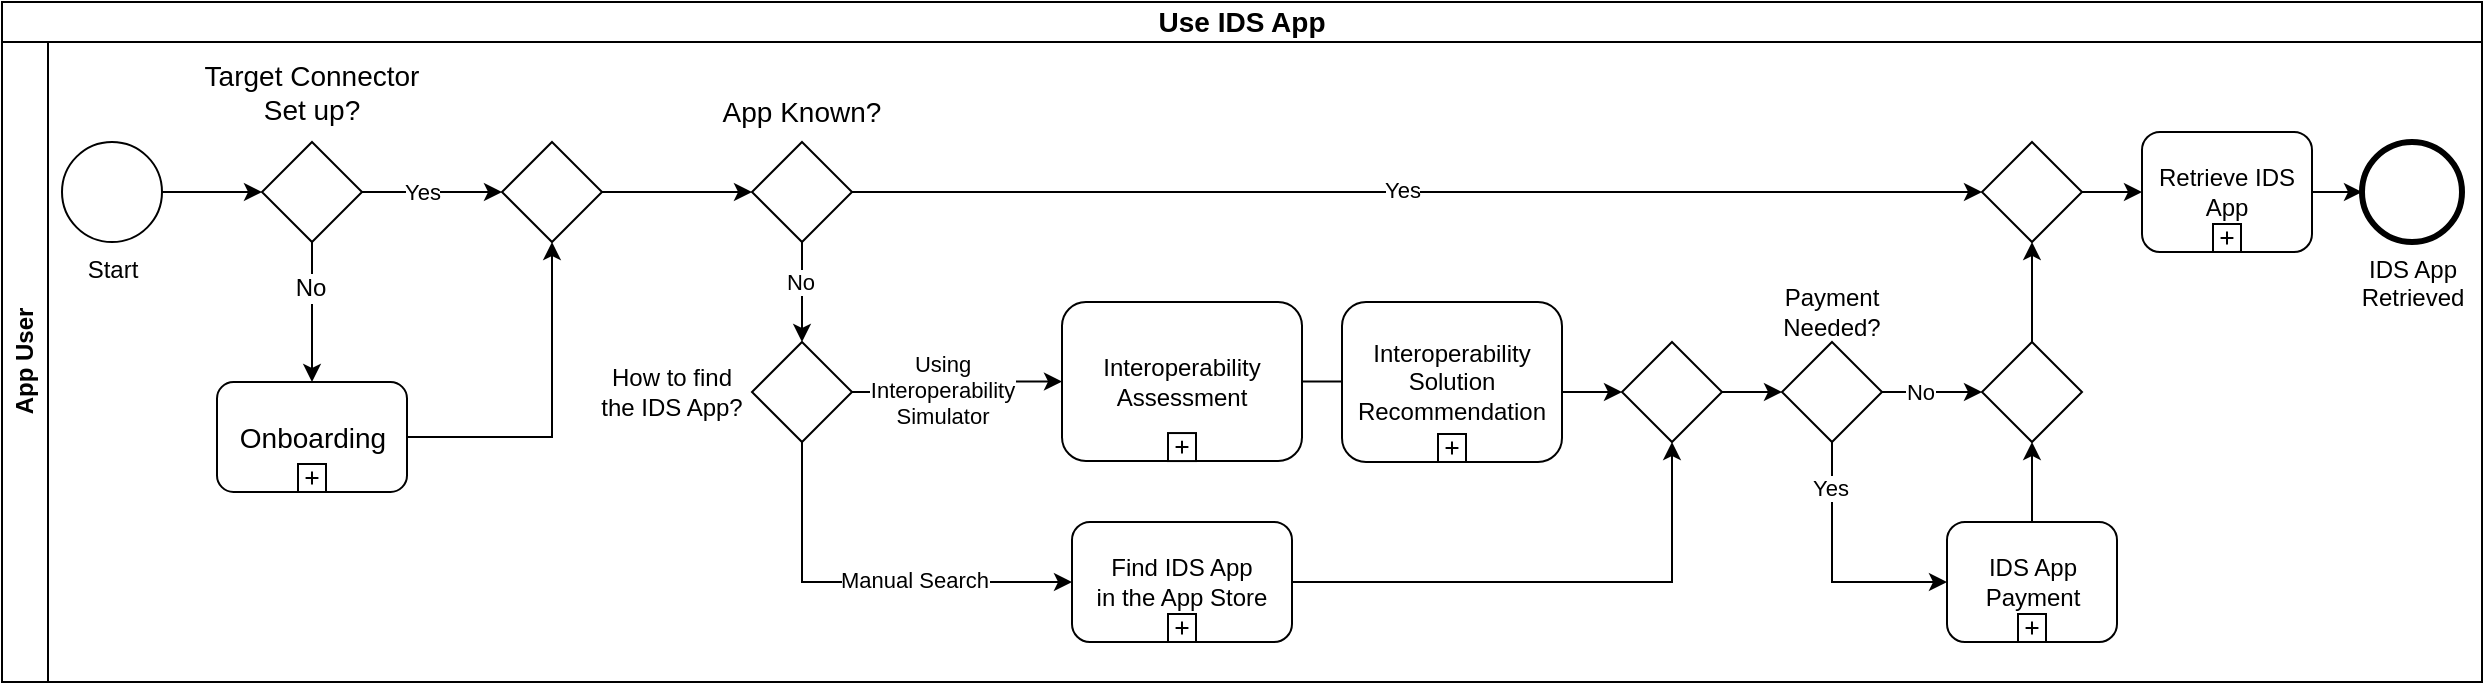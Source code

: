 <mxfile version="21.8.2" type="onedrive" pages="8">
  <diagram name="bpmn-revised-use-ids-app" id="2a216829-ef6e-dabb-86c1-c78162f3ba2b">
    <mxGraphModel grid="1" page="1" gridSize="10" guides="1" tooltips="1" connect="1" arrows="1" fold="1" pageScale="1" pageWidth="850" pageHeight="1100" background="none" math="0" shadow="0">
      <root>
        <mxCell id="0" />
        <mxCell id="1" parent="0" />
        <mxCell id="7a84cebc1def654-48" style="edgeStyle=orthogonalEdgeStyle;rounded=0;html=1;jettySize=auto;orthogonalLoop=1;" edge="1" parent="1">
          <mxGeometry relative="1" as="geometry">
            <mxPoint x="590" y="425.0" as="sourcePoint" />
          </mxGeometry>
        </mxCell>
        <mxCell id="2J6cuPr8s4-nLWJRloEd-1" value="&lt;b&gt;App User&lt;/b&gt;" style="swimlane;horizontal=0;whiteSpace=wrap;html=1;" vertex="1" parent="1">
          <mxGeometry y="20" width="1240" height="320" as="geometry" />
        </mxCell>
        <mxCell id="2J6cuPr8s4-nLWJRloEd-2" value="Start" style="shape=mxgraph.bpmn.shape;html=1;verticalLabelPosition=bottom;labelBackgroundColor=#ffffff;verticalAlign=top;perimeter=ellipsePerimeter;outline=standard;symbol=general;fillColor=#FFFFFF;" vertex="1" parent="2J6cuPr8s4-nLWJRloEd-1">
          <mxGeometry x="30" y="50" width="50" height="50" as="geometry" />
        </mxCell>
        <mxCell id="2J6cuPr8s4-nLWJRloEd-3" style="edgeStyle=orthogonalEdgeStyle;rounded=0;orthogonalLoop=1;jettySize=auto;html=1;exitX=1;exitY=0.5;exitDx=0;exitDy=0;entryX=0.5;entryY=1;entryDx=0;entryDy=0;" edge="1" parent="2J6cuPr8s4-nLWJRloEd-1" source="2J6cuPr8s4-nLWJRloEd-4" target="2J6cuPr8s4-nLWJRloEd-13">
          <mxGeometry relative="1" as="geometry" />
        </mxCell>
        <mxCell id="2J6cuPr8s4-nLWJRloEd-4" value="&lt;div style=&quot;font-size: 14px;&quot; align=&quot;center&quot;&gt;&lt;font style=&quot;font-size: 14px;&quot;&gt;Onboarding&lt;/font&gt;&lt;/div&gt;" style="html=1;whiteSpace=wrap;rounded=1;align=center;" vertex="1" parent="2J6cuPr8s4-nLWJRloEd-1">
          <mxGeometry x="107.5" y="170" width="95" height="55" as="geometry" />
        </mxCell>
        <mxCell id="2J6cuPr8s4-nLWJRloEd-5" value="" style="html=1;shape=plus;" vertex="1" parent="2J6cuPr8s4-nLWJRloEd-4">
          <mxGeometry x="0.5" y="1" width="14" height="14" relative="1" as="geometry">
            <mxPoint x="-7" y="-14" as="offset" />
          </mxGeometry>
        </mxCell>
        <mxCell id="2J6cuPr8s4-nLWJRloEd-6" style="edgeStyle=orthogonalEdgeStyle;rounded=0;html=1;jettySize=auto;orthogonalLoop=1;" edge="1" parent="2J6cuPr8s4-nLWJRloEd-1" source="2J6cuPr8s4-nLWJRloEd-2">
          <mxGeometry relative="1" as="geometry">
            <mxPoint x="130" y="75" as="targetPoint" />
          </mxGeometry>
        </mxCell>
        <mxCell id="2J6cuPr8s4-nLWJRloEd-7" style="edgeStyle=orthogonalEdgeStyle;rounded=0;orthogonalLoop=1;jettySize=auto;html=1;exitX=1;exitY=0.5;exitDx=0;exitDy=0;entryX=0;entryY=0.5;entryDx=0;entryDy=0;fontSize=12;" edge="1" parent="2J6cuPr8s4-nLWJRloEd-1" source="2J6cuPr8s4-nLWJRloEd-9" target="2J6cuPr8s4-nLWJRloEd-13">
          <mxGeometry relative="1" as="geometry" />
        </mxCell>
        <mxCell id="2J6cuPr8s4-nLWJRloEd-8" value="Yes" style="edgeLabel;html=1;align=center;verticalAlign=middle;resizable=0;points=[];" connectable="0" vertex="1" parent="2J6cuPr8s4-nLWJRloEd-7">
          <mxGeometry x="-0.253" y="-2" relative="1" as="geometry">
            <mxPoint x="4" y="-2" as="offset" />
          </mxGeometry>
        </mxCell>
        <mxCell id="2J6cuPr8s4-nLWJRloEd-9" value="" style="rhombus;whiteSpace=wrap;html=1;strokeWidth=1;spacing=2;" vertex="1" parent="2J6cuPr8s4-nLWJRloEd-1">
          <mxGeometry x="130" y="50" width="50" height="50" as="geometry" />
        </mxCell>
        <mxCell id="2J6cuPr8s4-nLWJRloEd-10" value="" style="endArrow=classic;html=1;rounded=0;exitX=0.5;exitY=1;exitDx=0;exitDy=0;entryX=0.5;entryY=0;entryDx=0;entryDy=0;" edge="1" parent="2J6cuPr8s4-nLWJRloEd-1" source="2J6cuPr8s4-nLWJRloEd-9" target="2J6cuPr8s4-nLWJRloEd-4">
          <mxGeometry width="50" height="50" relative="1" as="geometry">
            <mxPoint x="270" y="195" as="sourcePoint" />
            <mxPoint x="320" y="145" as="targetPoint" />
          </mxGeometry>
        </mxCell>
        <mxCell id="2J6cuPr8s4-nLWJRloEd-11" value="&lt;font style=&quot;font-size: 12px;&quot;&gt;No&lt;/font&gt;" style="edgeLabel;html=1;align=center;verticalAlign=middle;resizable=0;points=[];spacing=2;" connectable="0" vertex="1" parent="2J6cuPr8s4-nLWJRloEd-10">
          <mxGeometry x="-0.361" y="-1" relative="1" as="geometry">
            <mxPoint as="offset" />
          </mxGeometry>
        </mxCell>
        <mxCell id="2J6cuPr8s4-nLWJRloEd-12" style="edgeStyle=orthogonalEdgeStyle;rounded=0;orthogonalLoop=1;jettySize=auto;html=1;exitX=1;exitY=0.5;exitDx=0;exitDy=0;entryX=0;entryY=0.5;entryDx=0;entryDy=0;" edge="1" parent="2J6cuPr8s4-nLWJRloEd-1" source="2J6cuPr8s4-nLWJRloEd-13" target="2J6cuPr8s4-nLWJRloEd-19">
          <mxGeometry relative="1" as="geometry" />
        </mxCell>
        <mxCell id="2J6cuPr8s4-nLWJRloEd-13" value="" style="rhombus;whiteSpace=wrap;html=1;strokeWidth=1;" vertex="1" parent="2J6cuPr8s4-nLWJRloEd-1">
          <mxGeometry x="250" y="50" width="50" height="50" as="geometry" />
        </mxCell>
        <mxCell id="2J6cuPr8s4-nLWJRloEd-14" value="&lt;font style=&quot;font-size: 14px;&quot;&gt;Target Connector&lt;br&gt;Set up?&lt;/font&gt;" style="text;html=1;strokeColor=none;fillColor=none;align=center;verticalAlign=middle;whiteSpace=wrap;rounded=0;" vertex="1" parent="2J6cuPr8s4-nLWJRloEd-1">
          <mxGeometry x="95" y="10" width="120" height="30" as="geometry" />
        </mxCell>
        <mxCell id="2J6cuPr8s4-nLWJRloEd-15" style="edgeStyle=orthogonalEdgeStyle;rounded=0;orthogonalLoop=1;jettySize=auto;html=1;exitX=0.5;exitY=1;exitDx=0;exitDy=0;entryX=0.5;entryY=0;entryDx=0;entryDy=0;" edge="1" parent="2J6cuPr8s4-nLWJRloEd-1" source="2J6cuPr8s4-nLWJRloEd-19" target="2J6cuPr8s4-nLWJRloEd-28">
          <mxGeometry relative="1" as="geometry" />
        </mxCell>
        <mxCell id="2J6cuPr8s4-nLWJRloEd-16" value="No" style="edgeLabel;html=1;align=center;verticalAlign=middle;resizable=0;points=[];" connectable="0" vertex="1" parent="2J6cuPr8s4-nLWJRloEd-15">
          <mxGeometry x="-0.207" y="-1" relative="1" as="geometry">
            <mxPoint as="offset" />
          </mxGeometry>
        </mxCell>
        <mxCell id="2J6cuPr8s4-nLWJRloEd-17" style="edgeStyle=orthogonalEdgeStyle;rounded=0;orthogonalLoop=1;jettySize=auto;html=1;exitX=1;exitY=0.5;exitDx=0;exitDy=0;entryX=0;entryY=0.5;entryDx=0;entryDy=0;" edge="1" parent="2J6cuPr8s4-nLWJRloEd-1" source="2J6cuPr8s4-nLWJRloEd-19" target="2J6cuPr8s4-nLWJRloEd-47">
          <mxGeometry relative="1" as="geometry" />
        </mxCell>
        <mxCell id="2J6cuPr8s4-nLWJRloEd-18" value="Yes" style="edgeLabel;html=1;align=center;verticalAlign=middle;resizable=0;points=[];" connectable="0" vertex="1" parent="2J6cuPr8s4-nLWJRloEd-17">
          <mxGeometry x="-0.029" y="1" relative="1" as="geometry">
            <mxPoint as="offset" />
          </mxGeometry>
        </mxCell>
        <mxCell id="2J6cuPr8s4-nLWJRloEd-19" value="" style="rhombus;whiteSpace=wrap;html=1;strokeWidth=1;" vertex="1" parent="2J6cuPr8s4-nLWJRloEd-1">
          <mxGeometry x="375" y="50" width="50" height="50" as="geometry" />
        </mxCell>
        <mxCell id="2J6cuPr8s4-nLWJRloEd-20" value="&lt;font style=&quot;font-size: 14px;&quot;&gt;App Known?&lt;/font&gt;" style="text;html=1;strokeColor=none;fillColor=none;align=center;verticalAlign=middle;whiteSpace=wrap;rounded=0;" vertex="1" parent="2J6cuPr8s4-nLWJRloEd-1">
          <mxGeometry x="340" y="20" width="120" height="30" as="geometry" />
        </mxCell>
        <mxCell id="2J6cuPr8s4-nLWJRloEd-21" style="edgeStyle=orthogonalEdgeStyle;rounded=0;orthogonalLoop=1;jettySize=auto;html=1;exitX=1;exitY=0.5;exitDx=0;exitDy=0;entryX=0.5;entryY=1;entryDx=0;entryDy=0;" edge="1" parent="2J6cuPr8s4-nLWJRloEd-1" source="2J6cuPr8s4-nLWJRloEd-22" target="2J6cuPr8s4-nLWJRloEd-34">
          <mxGeometry relative="1" as="geometry" />
        </mxCell>
        <mxCell id="2J6cuPr8s4-nLWJRloEd-22" value="Find IDS App&lt;br&gt;in the App Store" style="html=1;whiteSpace=wrap;rounded=1;align=center;" vertex="1" parent="2J6cuPr8s4-nLWJRloEd-1">
          <mxGeometry x="535" y="240" width="110" height="60" as="geometry" />
        </mxCell>
        <mxCell id="2J6cuPr8s4-nLWJRloEd-23" value="" style="html=1;shape=plus;" vertex="1" parent="2J6cuPr8s4-nLWJRloEd-22">
          <mxGeometry x="0.5" y="1" width="14" height="14" relative="1" as="geometry">
            <mxPoint x="-7" y="-14" as="offset" />
          </mxGeometry>
        </mxCell>
        <mxCell id="2J6cuPr8s4-nLWJRloEd-24" style="edgeStyle=orthogonalEdgeStyle;rounded=0;orthogonalLoop=1;jettySize=auto;html=1;exitX=1;exitY=0.5;exitDx=0;exitDy=0;entryX=0;entryY=0.5;entryDx=0;entryDy=0;" edge="1" parent="2J6cuPr8s4-nLWJRloEd-1" source="2J6cuPr8s4-nLWJRloEd-28" target="2J6cuPr8s4-nLWJRloEd-31">
          <mxGeometry relative="1" as="geometry" />
        </mxCell>
        <mxCell id="2J6cuPr8s4-nLWJRloEd-25" value="Using&lt;br&gt;Interoperability&lt;br&gt;Simulator" style="edgeLabel;html=1;align=center;verticalAlign=middle;resizable=0;points=[];" connectable="0" vertex="1" parent="2J6cuPr8s4-nLWJRloEd-24">
          <mxGeometry x="-0.188" y="1" relative="1" as="geometry">
            <mxPoint as="offset" />
          </mxGeometry>
        </mxCell>
        <mxCell id="2J6cuPr8s4-nLWJRloEd-26" style="edgeStyle=orthogonalEdgeStyle;rounded=0;orthogonalLoop=1;jettySize=auto;html=1;exitX=0.5;exitY=1;exitDx=0;exitDy=0;entryX=0;entryY=0.5;entryDx=0;entryDy=0;" edge="1" parent="2J6cuPr8s4-nLWJRloEd-1" source="2J6cuPr8s4-nLWJRloEd-28" target="2J6cuPr8s4-nLWJRloEd-22">
          <mxGeometry relative="1" as="geometry" />
        </mxCell>
        <mxCell id="2J6cuPr8s4-nLWJRloEd-27" value="Manual Search" style="edgeLabel;html=1;align=center;verticalAlign=middle;resizable=0;points=[];" connectable="0" vertex="1" parent="2J6cuPr8s4-nLWJRloEd-26">
          <mxGeometry x="0.225" y="-1" relative="1" as="geometry">
            <mxPoint y="-2" as="offset" />
          </mxGeometry>
        </mxCell>
        <mxCell id="2J6cuPr8s4-nLWJRloEd-28" value="" style="rhombus;whiteSpace=wrap;html=1;strokeWidth=1;" vertex="1" parent="2J6cuPr8s4-nLWJRloEd-1">
          <mxGeometry x="375" y="150" width="50" height="50" as="geometry" />
        </mxCell>
        <mxCell id="2J6cuPr8s4-nLWJRloEd-29" value="How to find&lt;br&gt;the IDS App?" style="text;html=1;strokeColor=none;fillColor=none;align=center;verticalAlign=middle;whiteSpace=wrap;rounded=0;" vertex="1" parent="2J6cuPr8s4-nLWJRloEd-1">
          <mxGeometry x="290" y="160" width="90" height="30" as="geometry" />
        </mxCell>
        <mxCell id="2J6cuPr8s4-nLWJRloEd-30" style="edgeStyle=orthogonalEdgeStyle;rounded=0;orthogonalLoop=1;jettySize=auto;html=1;exitX=1;exitY=0.5;exitDx=0;exitDy=0;entryX=0;entryY=0.5;entryDx=0;entryDy=0;" edge="1" parent="2J6cuPr8s4-nLWJRloEd-1" source="2J6cuPr8s4-nLWJRloEd-31" target="2J6cuPr8s4-nLWJRloEd-34">
          <mxGeometry relative="1" as="geometry" />
        </mxCell>
        <mxCell id="2J6cuPr8s4-nLWJRloEd-31" value="Interoperability Assessment" style="html=1;whiteSpace=wrap;rounded=1;align=center;" vertex="1" parent="2J6cuPr8s4-nLWJRloEd-1">
          <mxGeometry x="530" y="130" width="120" height="79.53" as="geometry" />
        </mxCell>
        <mxCell id="2J6cuPr8s4-nLWJRloEd-32" value="" style="html=1;shape=plus;" vertex="1" parent="2J6cuPr8s4-nLWJRloEd-31">
          <mxGeometry x="0.5" y="1" width="14" height="14" relative="1" as="geometry">
            <mxPoint x="-7" y="-14" as="offset" />
          </mxGeometry>
        </mxCell>
        <mxCell id="2J6cuPr8s4-nLWJRloEd-33" style="edgeStyle=orthogonalEdgeStyle;rounded=0;orthogonalLoop=1;jettySize=auto;html=1;exitX=1;exitY=0.5;exitDx=0;exitDy=0;entryX=0;entryY=0.5;entryDx=0;entryDy=0;" edge="1" parent="2J6cuPr8s4-nLWJRloEd-1" source="2J6cuPr8s4-nLWJRloEd-34" target="2J6cuPr8s4-nLWJRloEd-43">
          <mxGeometry relative="1" as="geometry" />
        </mxCell>
        <mxCell id="2J6cuPr8s4-nLWJRloEd-34" value="" style="rhombus;whiteSpace=wrap;html=1;strokeWidth=1;" vertex="1" parent="2J6cuPr8s4-nLWJRloEd-1">
          <mxGeometry x="810" y="150" width="50" height="50" as="geometry" />
        </mxCell>
        <mxCell id="2J6cuPr8s4-nLWJRloEd-35" value="Payment&lt;br&gt;Needed?" style="text;html=1;strokeColor=none;fillColor=none;align=center;verticalAlign=middle;whiteSpace=wrap;rounded=0;" vertex="1" parent="2J6cuPr8s4-nLWJRloEd-1">
          <mxGeometry x="855" y="120" width="120" height="30" as="geometry" />
        </mxCell>
        <mxCell id="2J6cuPr8s4-nLWJRloEd-36" style="edgeStyle=orthogonalEdgeStyle;rounded=0;orthogonalLoop=1;jettySize=auto;html=1;exitX=0.5;exitY=0;exitDx=0;exitDy=0;entryX=0.5;entryY=1;entryDx=0;entryDy=0;" edge="1" parent="2J6cuPr8s4-nLWJRloEd-1" source="2J6cuPr8s4-nLWJRloEd-37" target="2J6cuPr8s4-nLWJRloEd-45">
          <mxGeometry relative="1" as="geometry" />
        </mxCell>
        <mxCell id="2J6cuPr8s4-nLWJRloEd-37" value="IDS App&lt;br&gt;Payment" style="html=1;whiteSpace=wrap;rounded=1;align=center;" vertex="1" parent="2J6cuPr8s4-nLWJRloEd-1">
          <mxGeometry x="972.5" y="240" width="85" height="60" as="geometry" />
        </mxCell>
        <mxCell id="2J6cuPr8s4-nLWJRloEd-38" value="" style="html=1;shape=plus;" vertex="1" parent="2J6cuPr8s4-nLWJRloEd-37">
          <mxGeometry x="0.5" y="1" width="14" height="14" relative="1" as="geometry">
            <mxPoint x="-7" y="-14" as="offset" />
          </mxGeometry>
        </mxCell>
        <mxCell id="2J6cuPr8s4-nLWJRloEd-39" style="edgeStyle=orthogonalEdgeStyle;rounded=0;orthogonalLoop=1;jettySize=auto;html=1;exitX=0.5;exitY=1;exitDx=0;exitDy=0;entryX=0;entryY=0.5;entryDx=0;entryDy=0;" edge="1" parent="2J6cuPr8s4-nLWJRloEd-1" source="2J6cuPr8s4-nLWJRloEd-43" target="2J6cuPr8s4-nLWJRloEd-37">
          <mxGeometry relative="1" as="geometry" />
        </mxCell>
        <mxCell id="2J6cuPr8s4-nLWJRloEd-40" value="Yes" style="edgeLabel;html=1;align=center;verticalAlign=middle;resizable=0;points=[];" connectable="0" vertex="1" parent="2J6cuPr8s4-nLWJRloEd-39">
          <mxGeometry x="-0.636" y="-1" relative="1" as="geometry">
            <mxPoint as="offset" />
          </mxGeometry>
        </mxCell>
        <mxCell id="2J6cuPr8s4-nLWJRloEd-41" style="edgeStyle=orthogonalEdgeStyle;rounded=0;orthogonalLoop=1;jettySize=auto;html=1;exitX=1;exitY=0.5;exitDx=0;exitDy=0;entryX=0;entryY=0.5;entryDx=0;entryDy=0;" edge="1" parent="2J6cuPr8s4-nLWJRloEd-1" source="2J6cuPr8s4-nLWJRloEd-43" target="2J6cuPr8s4-nLWJRloEd-45">
          <mxGeometry relative="1" as="geometry" />
        </mxCell>
        <mxCell id="2J6cuPr8s4-nLWJRloEd-42" value="No" style="edgeLabel;html=1;align=center;verticalAlign=middle;resizable=0;points=[];" connectable="0" vertex="1" parent="2J6cuPr8s4-nLWJRloEd-41">
          <mxGeometry x="-0.24" y="1" relative="1" as="geometry">
            <mxPoint y="1" as="offset" />
          </mxGeometry>
        </mxCell>
        <mxCell id="2J6cuPr8s4-nLWJRloEd-43" value="" style="rhombus;whiteSpace=wrap;html=1;strokeWidth=1;" vertex="1" parent="2J6cuPr8s4-nLWJRloEd-1">
          <mxGeometry x="890" y="150" width="50" height="50" as="geometry" />
        </mxCell>
        <mxCell id="2J6cuPr8s4-nLWJRloEd-44" style="edgeStyle=orthogonalEdgeStyle;rounded=0;orthogonalLoop=1;jettySize=auto;html=1;exitX=0.5;exitY=0;exitDx=0;exitDy=0;entryX=0.5;entryY=1;entryDx=0;entryDy=0;" edge="1" parent="2J6cuPr8s4-nLWJRloEd-1" source="2J6cuPr8s4-nLWJRloEd-45" target="2J6cuPr8s4-nLWJRloEd-47">
          <mxGeometry relative="1" as="geometry" />
        </mxCell>
        <mxCell id="2J6cuPr8s4-nLWJRloEd-45" value="" style="rhombus;whiteSpace=wrap;html=1;strokeWidth=1;" vertex="1" parent="2J6cuPr8s4-nLWJRloEd-1">
          <mxGeometry x="990" y="150" width="50" height="50" as="geometry" />
        </mxCell>
        <mxCell id="2J6cuPr8s4-nLWJRloEd-46" style="edgeStyle=orthogonalEdgeStyle;rounded=0;orthogonalLoop=1;jettySize=auto;html=1;exitX=1;exitY=0.5;exitDx=0;exitDy=0;" edge="1" parent="2J6cuPr8s4-nLWJRloEd-1" source="2J6cuPr8s4-nLWJRloEd-47" target="2J6cuPr8s4-nLWJRloEd-49">
          <mxGeometry relative="1" as="geometry" />
        </mxCell>
        <mxCell id="2J6cuPr8s4-nLWJRloEd-47" value="" style="rhombus;whiteSpace=wrap;html=1;strokeWidth=1;" vertex="1" parent="2J6cuPr8s4-nLWJRloEd-1">
          <mxGeometry x="990" y="50" width="50" height="50" as="geometry" />
        </mxCell>
        <mxCell id="2J6cuPr8s4-nLWJRloEd-48" style="edgeStyle=orthogonalEdgeStyle;rounded=0;orthogonalLoop=1;jettySize=auto;html=1;exitX=1;exitY=0.5;exitDx=0;exitDy=0;entryX=0;entryY=0.5;entryDx=0;entryDy=0;entryPerimeter=0;" edge="1" parent="2J6cuPr8s4-nLWJRloEd-1" source="2J6cuPr8s4-nLWJRloEd-49" target="2J6cuPr8s4-nLWJRloEd-51">
          <mxGeometry relative="1" as="geometry" />
        </mxCell>
        <mxCell id="2J6cuPr8s4-nLWJRloEd-49" value="Retrieve IDS&lt;br&gt;App" style="html=1;whiteSpace=wrap;rounded=1;align=center;" vertex="1" parent="2J6cuPr8s4-nLWJRloEd-1">
          <mxGeometry x="1070" y="45" width="85" height="60" as="geometry" />
        </mxCell>
        <mxCell id="2J6cuPr8s4-nLWJRloEd-50" value="" style="html=1;shape=plus;" vertex="1" parent="2J6cuPr8s4-nLWJRloEd-49">
          <mxGeometry x="0.5" y="1" width="14" height="14" relative="1" as="geometry">
            <mxPoint x="-7" y="-14" as="offset" />
          </mxGeometry>
        </mxCell>
        <mxCell id="2J6cuPr8s4-nLWJRloEd-51" value="IDS App&lt;br&gt;Retrieved" style="points=[[0.145,0.145,0],[0.5,0,0],[0.855,0.145,0],[1,0.5,0],[0.855,0.855,0],[0.5,1,0],[0.145,0.855,0],[0,0.5,0]];shape=mxgraph.bpmn.event;html=1;verticalLabelPosition=bottom;labelBackgroundColor=#ffffff;verticalAlign=top;align=center;perimeter=ellipsePerimeter;outlineConnect=0;aspect=fixed;outline=end;symbol=terminate2;" vertex="1" parent="2J6cuPr8s4-nLWJRloEd-1">
          <mxGeometry x="1180" y="50" width="50" height="50" as="geometry" />
        </mxCell>
        <mxCell id="kGlDFjZJX2MmqyMWroLc-1" value="Interoperability Solution Recommendation" style="html=1;whiteSpace=wrap;rounded=1;align=center;" vertex="1" parent="2J6cuPr8s4-nLWJRloEd-1">
          <mxGeometry x="670" y="130" width="110" height="80" as="geometry" />
        </mxCell>
        <mxCell id="kGlDFjZJX2MmqyMWroLc-2" value="" style="html=1;shape=plus;" vertex="1" parent="kGlDFjZJX2MmqyMWroLc-1">
          <mxGeometry x="0.5" y="1" width="14" height="14" relative="1" as="geometry">
            <mxPoint x="-7" y="-14" as="offset" />
          </mxGeometry>
        </mxCell>
        <mxCell id="2J6cuPr8s4-nLWJRloEd-52" value="&lt;font style=&quot;font-size: 14px;&quot;&gt;&lt;b&gt;Use IDS App&lt;br&gt;&lt;/b&gt;&lt;/font&gt;" style="rounded=0;whiteSpace=wrap;html=1;" vertex="1" parent="1">
          <mxGeometry width="1240" height="20" as="geometry" />
        </mxCell>
      </root>
    </mxGraphModel>
  </diagram>
  <diagram name="bpmn-interop-assessment" id="0fo5QFvACFVOavid8O_3">
    <mxGraphModel grid="1" page="1" gridSize="10" guides="1" tooltips="1" connect="1" arrows="1" fold="1" pageScale="1" pageWidth="850" pageHeight="1100" background="none" math="0" shadow="0">
      <root>
        <mxCell id="-xTERzMWTQBEeeYiS9Ka-0" />
        <mxCell id="-xTERzMWTQBEeeYiS9Ka-1" parent="-xTERzMWTQBEeeYiS9Ka-0" />
        <mxCell id="-xTERzMWTQBEeeYiS9Ka-2" style="edgeStyle=orthogonalEdgeStyle;rounded=0;html=1;jettySize=auto;orthogonalLoop=1;" edge="1" parent="-xTERzMWTQBEeeYiS9Ka-1">
          <mxGeometry relative="1" as="geometry">
            <mxPoint x="590" y="425.0" as="sourcePoint" />
          </mxGeometry>
        </mxCell>
        <mxCell id="h04svuag2B65dDFgQ1n4-1" value="&lt;div&gt;&lt;font style=&quot;font-size: 14px;&quot;&gt;&lt;b&gt;Interoperability Assessment&lt;/b&gt;&lt;/font&gt;&lt;/div&gt;" style="swimlane;childLayout=stackLayout;resizeParent=1;resizeParentMax=0;horizontal=1;startSize=20;horizontalStack=0;html=1;" vertex="1" parent="-xTERzMWTQBEeeYiS9Ka-1">
          <mxGeometry width="1210" height="470" as="geometry" />
        </mxCell>
        <mxCell id="gYYbYzdBbTn_J_EL-Rrp-36" style="edgeStyle=orthogonalEdgeStyle;rounded=0;orthogonalLoop=1;jettySize=auto;html=1;exitX=0.5;exitY=0;exitDx=0;exitDy=0;entryX=0.5;entryY=1;entryDx=0;entryDy=0;" edge="1" parent="h04svuag2B65dDFgQ1n4-1" source="gYYbYzdBbTn_J_EL-Rrp-34" target="gYYbYzdBbTn_J_EL-Rrp-37">
          <mxGeometry relative="1" as="geometry">
            <mxPoint x="680" y="430" as="targetPoint" />
            <mxPoint x="580" y="343.75" as="sourcePoint" />
          </mxGeometry>
        </mxCell>
        <mxCell id="h04svuag2B65dDFgQ1n4-4" value="&lt;div&gt;&lt;font face=&quot;Verdana&quot;&gt;Interoperability&lt;/font&gt;&lt;/div&gt;&lt;font face=&quot;Verdana&quot;&gt;Simulator&lt;/font&gt;" style="swimlane;startSize=40;horizontal=0;html=1;" vertex="1" parent="h04svuag2B65dDFgQ1n4-1">
          <mxGeometry y="20" width="1210" height="180" as="geometry" />
        </mxCell>
        <mxCell id="gYYbYzdBbTn_J_EL-Rrp-39" style="edgeStyle=orthogonalEdgeStyle;rounded=0;orthogonalLoop=1;jettySize=auto;html=1;exitX=1;exitY=0.5;exitDx=0;exitDy=0;entryX=0;entryY=0.5;entryDx=0;entryDy=0;" edge="1" parent="h04svuag2B65dDFgQ1n4-4" source="gYYbYzdBbTn_J_EL-Rrp-37" target="gYYbYzdBbTn_J_EL-Rrp-38">
          <mxGeometry relative="1" as="geometry" />
        </mxCell>
        <mxCell id="2NURUq2oRM8Ax9TdZc2e-8" style="edgeStyle=orthogonalEdgeStyle;rounded=0;orthogonalLoop=1;jettySize=auto;html=1;exitX=1;exitY=0.5;exitDx=0;exitDy=0;entryX=0;entryY=0.5;entryDx=0;entryDy=0;" edge="1" parent="h04svuag2B65dDFgQ1n4-4" source="gYYbYzdBbTn_J_EL-Rrp-37" target="2NURUq2oRM8Ax9TdZc2e-7">
          <mxGeometry relative="1" as="geometry" />
        </mxCell>
        <mxCell id="gYYbYzdBbTn_J_EL-Rrp-37" value="&lt;font style=&quot;font-size: 14px;&quot;&gt;Receive User Inputs&lt;br&gt;&lt;/font&gt;" style="rounded=1;whiteSpace=wrap;html=1;absoluteArcSize=1;arcSize=14;strokeWidth=2;" vertex="1" parent="h04svuag2B65dDFgQ1n4-4">
          <mxGeometry x="520" y="60" width="120" height="60" as="geometry" />
        </mxCell>
        <mxCell id="2NURUq2oRM8Ax9TdZc2e-6" style="edgeStyle=orthogonalEdgeStyle;rounded=0;orthogonalLoop=1;jettySize=auto;html=1;exitX=1;exitY=0.5;exitDx=0;exitDy=0;entryX=0;entryY=0.5;entryDx=0;entryDy=0;entryPerimeter=0;" edge="1" parent="h04svuag2B65dDFgQ1n4-4" source="gYYbYzdBbTn_J_EL-Rrp-38" target="2NURUq2oRM8Ax9TdZc2e-4">
          <mxGeometry relative="1" as="geometry" />
        </mxCell>
        <mxCell id="gYYbYzdBbTn_J_EL-Rrp-38" value="&lt;font style=&quot;font-size: 14px;&quot;&gt;Perform Schema Matching&lt;/font&gt;" style="rounded=1;whiteSpace=wrap;html=1;absoluteArcSize=1;arcSize=14;strokeWidth=2;" vertex="1" parent="h04svuag2B65dDFgQ1n4-4">
          <mxGeometry x="710" y="20" width="120" height="60" as="geometry" />
        </mxCell>
        <mxCell id="2NURUq2oRM8Ax9TdZc2e-11" style="edgeStyle=orthogonalEdgeStyle;rounded=0;orthogonalLoop=1;jettySize=auto;html=1;exitX=1;exitY=0.5;exitDx=0;exitDy=0;exitPerimeter=0;" edge="1" parent="h04svuag2B65dDFgQ1n4-4" source="2NURUq2oRM8Ax9TdZc2e-4" target="2NURUq2oRM8Ax9TdZc2e-10">
          <mxGeometry relative="1" as="geometry" />
        </mxCell>
        <mxCell id="2NURUq2oRM8Ax9TdZc2e-4" value="" style="points=[[0.25,0.25,0],[0.5,0,0],[0.75,0.25,0],[1,0.5,0],[0.75,0.75,0],[0.5,1,0],[0.25,0.75,0],[0,0.5,0]];shape=mxgraph.bpmn.gateway2;html=1;verticalLabelPosition=bottom;labelBackgroundColor=#ffffff;verticalAlign=top;align=center;perimeter=rhombusPerimeter;outlineConnect=0;outline=none;symbol=none;gwType=parallel;" vertex="1" parent="h04svuag2B65dDFgQ1n4-4">
          <mxGeometry x="870" y="25" width="50" height="50" as="geometry" />
        </mxCell>
        <mxCell id="2NURUq2oRM8Ax9TdZc2e-9" style="edgeStyle=orthogonalEdgeStyle;rounded=0;orthogonalLoop=1;jettySize=auto;html=1;exitX=1;exitY=0.5;exitDx=0;exitDy=0;" edge="1" parent="h04svuag2B65dDFgQ1n4-4" source="2NURUq2oRM8Ax9TdZc2e-7" target="2NURUq2oRM8Ax9TdZc2e-4">
          <mxGeometry relative="1" as="geometry" />
        </mxCell>
        <mxCell id="2NURUq2oRM8Ax9TdZc2e-7" value="&lt;div&gt;&lt;font style=&quot;font-size: 14px;&quot;&gt;Perform Cost Calculation&lt;/font&gt;&lt;/div&gt;" style="rounded=1;whiteSpace=wrap;html=1;absoluteArcSize=1;arcSize=14;strokeWidth=2;" vertex="1" parent="h04svuag2B65dDFgQ1n4-4">
          <mxGeometry x="710" y="100" width="120" height="60" as="geometry" />
        </mxCell>
        <mxCell id="2NURUq2oRM8Ax9TdZc2e-10" value="&lt;font style=&quot;font-size: 14px;&quot;&gt;Show Interoperability Assessment Results&lt;/font&gt;" style="rounded=1;whiteSpace=wrap;html=1;absoluteArcSize=1;arcSize=14;strokeWidth=2;" vertex="1" parent="h04svuag2B65dDFgQ1n4-4">
          <mxGeometry x="950" y="20" width="130" height="60" as="geometry" />
        </mxCell>
        <mxCell id="1P80s0i168njFzN7JoNV-1" value="&lt;font face=&quot;Verdana&quot;&gt;Data Participant&lt;br&gt;&lt;/font&gt;" style="swimlane;startSize=40;horizontal=0;html=1;" vertex="1" parent="h04svuag2B65dDFgQ1n4-1">
          <mxGeometry y="200" width="1210" height="270" as="geometry" />
        </mxCell>
        <mxCell id="1P80s0i168njFzN7JoNV-2" value="&lt;div&gt;IDS Connector&lt;/div&gt;" style="swimlane;horizontal=0;whiteSpace=wrap;html=1;" vertex="1" parent="1P80s0i168njFzN7JoNV-1">
          <mxGeometry x="40" width="1170" height="270" as="geometry">
            <mxRectangle x="-20" width="40" height="90" as="alternateBounds" />
          </mxGeometry>
        </mxCell>
        <mxCell id="gYYbYzdBbTn_J_EL-Rrp-24" style="edgeStyle=orthogonalEdgeStyle;rounded=0;orthogonalLoop=1;jettySize=auto;html=1;exitX=1;exitY=0.5;exitDx=0;exitDy=0;entryX=0;entryY=0.5;entryDx=0;entryDy=0;entryPerimeter=0;" edge="1" parent="1P80s0i168njFzN7JoNV-2" source="1P80s0i168njFzN7JoNV-9" target="gYYbYzdBbTn_J_EL-Rrp-23">
          <mxGeometry relative="1" as="geometry" />
        </mxCell>
        <mxCell id="1P80s0i168njFzN7JoNV-9" value="&lt;font style=&quot;font-size: 14px;&quot;&gt;Start&lt;/font&gt;" style="shape=mxgraph.bpmn.shape;html=1;verticalLabelPosition=bottom;labelBackgroundColor=#ffffff;verticalAlign=top;perimeter=ellipsePerimeter;outline=standard;symbol=general;fillColor=#FFFFFF;" vertex="1" parent="1P80s0i168njFzN7JoNV-2">
          <mxGeometry x="30" y="108.75" width="50" height="50" as="geometry" />
        </mxCell>
        <mxCell id="gYYbYzdBbTn_J_EL-Rrp-30" style="edgeStyle=orthogonalEdgeStyle;rounded=0;orthogonalLoop=1;jettySize=auto;html=1;exitX=1;exitY=0.5;exitDx=0;exitDy=0;entryX=0.5;entryY=0;entryDx=0;entryDy=0;entryPerimeter=0;" edge="1" parent="1P80s0i168njFzN7JoNV-2" source="1P80s0i168njFzN7JoNV-32" target="gYYbYzdBbTn_J_EL-Rrp-29">
          <mxGeometry relative="1" as="geometry">
            <mxPoint x="415" y="107.5" as="targetPoint" />
          </mxGeometry>
        </mxCell>
        <mxCell id="1P80s0i168njFzN7JoNV-32" value="&lt;div style=&quot;font-size: 14px;&quot; align=&quot;center&quot;&gt;&lt;font style=&quot;font-size: 14px;&quot;&gt;Provide Data Provider&#39;s schema&lt;br&gt;&lt;/font&gt;&lt;/div&gt;" style="rounded=1;whiteSpace=wrap;html=1;absoluteArcSize=1;arcSize=14;strokeWidth=2;" vertex="1" parent="1P80s0i168njFzN7JoNV-2">
          <mxGeometry x="200" y="25" width="160" height="45" as="geometry" />
        </mxCell>
        <mxCell id="gYYbYzdBbTn_J_EL-Rrp-31" style="edgeStyle=orthogonalEdgeStyle;rounded=0;orthogonalLoop=1;jettySize=auto;html=1;exitX=1;exitY=0.5;exitDx=0;exitDy=0;entryX=0;entryY=0.5;entryDx=0;entryDy=0;entryPerimeter=0;" edge="1" parent="1P80s0i168njFzN7JoNV-2" source="gYYbYzdBbTn_J_EL-Rrp-20" target="gYYbYzdBbTn_J_EL-Rrp-29">
          <mxGeometry relative="1" as="geometry">
            <mxPoint x="380" y="133.75" as="targetPoint" />
          </mxGeometry>
        </mxCell>
        <mxCell id="gYYbYzdBbTn_J_EL-Rrp-20" value="&lt;div style=&quot;font-size: 14px;&quot; align=&quot;center&quot;&gt;&lt;font style=&quot;font-size: 14px;&quot;&gt;Provide Data Consumer&#39;s schema&lt;br&gt;&lt;/font&gt;&lt;/div&gt;" style="rounded=1;whiteSpace=wrap;html=1;absoluteArcSize=1;arcSize=14;strokeWidth=2;" vertex="1" parent="1P80s0i168njFzN7JoNV-2">
          <mxGeometry x="200" y="80" width="160" height="46.25" as="geometry" />
        </mxCell>
        <mxCell id="gYYbYzdBbTn_J_EL-Rrp-25" style="edgeStyle=orthogonalEdgeStyle;rounded=0;orthogonalLoop=1;jettySize=auto;html=1;exitX=0.5;exitY=0;exitDx=0;exitDy=0;exitPerimeter=0;entryX=0;entryY=0.5;entryDx=0;entryDy=0;" edge="1" parent="1P80s0i168njFzN7JoNV-2" source="gYYbYzdBbTn_J_EL-Rrp-23" target="1P80s0i168njFzN7JoNV-32">
          <mxGeometry relative="1" as="geometry" />
        </mxCell>
        <mxCell id="gYYbYzdBbTn_J_EL-Rrp-26" style="edgeStyle=orthogonalEdgeStyle;rounded=0;orthogonalLoop=1;jettySize=auto;html=1;exitX=1;exitY=0.5;exitDx=0;exitDy=0;exitPerimeter=0;entryX=0;entryY=0.5;entryDx=0;entryDy=0;" edge="1" parent="1P80s0i168njFzN7JoNV-2" source="gYYbYzdBbTn_J_EL-Rrp-23" target="gYYbYzdBbTn_J_EL-Rrp-20">
          <mxGeometry relative="1" as="geometry" />
        </mxCell>
        <mxCell id="gYYbYzdBbTn_J_EL-Rrp-28" style="edgeStyle=orthogonalEdgeStyle;rounded=0;orthogonalLoop=1;jettySize=auto;html=1;exitX=0.5;exitY=1;exitDx=0;exitDy=0;exitPerimeter=0;entryX=0;entryY=0.5;entryDx=0;entryDy=0;" edge="1" parent="1P80s0i168njFzN7JoNV-2" source="gYYbYzdBbTn_J_EL-Rrp-23" target="gYYbYzdBbTn_J_EL-Rrp-27">
          <mxGeometry relative="1" as="geometry" />
        </mxCell>
        <mxCell id="2NURUq2oRM8Ax9TdZc2e-1" style="edgeStyle=orthogonalEdgeStyle;rounded=0;orthogonalLoop=1;jettySize=auto;html=1;exitX=0.5;exitY=1;exitDx=0;exitDy=0;exitPerimeter=0;entryX=0;entryY=0.5;entryDx=0;entryDy=0;" edge="1" parent="1P80s0i168njFzN7JoNV-2" source="gYYbYzdBbTn_J_EL-Rrp-23" target="2NURUq2oRM8Ax9TdZc2e-0">
          <mxGeometry relative="1" as="geometry" />
        </mxCell>
        <mxCell id="gYYbYzdBbTn_J_EL-Rrp-23" value="" style="points=[[0.25,0.25,0],[0.5,0,0],[0.75,0.25,0],[1,0.5,0],[0.75,0.75,0],[0.5,1,0],[0.25,0.75,0],[0,0.5,0]];shape=mxgraph.bpmn.gateway2;html=1;verticalLabelPosition=bottom;labelBackgroundColor=#ffffff;verticalAlign=top;align=center;perimeter=rhombusPerimeter;outlineConnect=0;outline=none;symbol=none;gwType=parallel;" vertex="1" parent="1P80s0i168njFzN7JoNV-2">
          <mxGeometry x="110" y="108.75" width="50" height="50" as="geometry" />
        </mxCell>
        <mxCell id="gYYbYzdBbTn_J_EL-Rrp-33" style="edgeStyle=orthogonalEdgeStyle;rounded=0;orthogonalLoop=1;jettySize=auto;html=1;exitX=1;exitY=0.5;exitDx=0;exitDy=0;entryX=0.5;entryY=1;entryDx=0;entryDy=0;entryPerimeter=0;" edge="1" parent="1P80s0i168njFzN7JoNV-2" source="gYYbYzdBbTn_J_EL-Rrp-27" target="gYYbYzdBbTn_J_EL-Rrp-29">
          <mxGeometry relative="1" as="geometry">
            <mxPoint x="415" y="157.5" as="targetPoint" />
          </mxGeometry>
        </mxCell>
        <mxCell id="gYYbYzdBbTn_J_EL-Rrp-27" value="&lt;div&gt;&lt;font style=&quot;font-size: 14px;&quot;&gt;Choose Matcher&lt;/font&gt;&lt;/div&gt;" style="rounded=1;whiteSpace=wrap;html=1;absoluteArcSize=1;arcSize=14;strokeWidth=2;" vertex="1" parent="1P80s0i168njFzN7JoNV-2">
          <mxGeometry x="200" y="140" width="160" height="47.5" as="geometry" />
        </mxCell>
        <mxCell id="gYYbYzdBbTn_J_EL-Rrp-35" style="edgeStyle=orthogonalEdgeStyle;rounded=0;orthogonalLoop=1;jettySize=auto;html=1;exitX=1;exitY=0.5;exitDx=0;exitDy=0;exitPerimeter=0;entryX=0;entryY=0.5;entryDx=0;entryDy=0;" edge="1" parent="1P80s0i168njFzN7JoNV-2" source="gYYbYzdBbTn_J_EL-Rrp-29" target="gYYbYzdBbTn_J_EL-Rrp-34">
          <mxGeometry relative="1" as="geometry" />
        </mxCell>
        <mxCell id="gYYbYzdBbTn_J_EL-Rrp-29" value="" style="points=[[0.25,0.25,0],[0.5,0,0],[0.75,0.25,0],[1,0.5,0],[0.75,0.75,0],[0.5,1,0],[0.25,0.75,0],[0,0.5,0]];shape=mxgraph.bpmn.gateway2;html=1;verticalLabelPosition=bottom;labelBackgroundColor=#ffffff;verticalAlign=top;align=center;perimeter=rhombusPerimeter;outlineConnect=0;outline=none;symbol=none;gwType=parallel;" vertex="1" parent="1P80s0i168njFzN7JoNV-2">
          <mxGeometry x="380" y="108.75" width="50" height="50" as="geometry" />
        </mxCell>
        <mxCell id="gYYbYzdBbTn_J_EL-Rrp-34" value="&lt;font style=&quot;font-size: 14px;&quot;&gt;Send User Inputs to Interoperability Simulator&lt;/font&gt;" style="rounded=1;whiteSpace=wrap;html=1;absoluteArcSize=1;arcSize=14;strokeWidth=2;" vertex="1" parent="1P80s0i168njFzN7JoNV-2">
          <mxGeometry x="460" y="103.75" width="160" height="60" as="geometry" />
        </mxCell>
        <mxCell id="2NURUq2oRM8Ax9TdZc2e-2" style="edgeStyle=orthogonalEdgeStyle;rounded=0;orthogonalLoop=1;jettySize=auto;html=1;exitX=1;exitY=0.5;exitDx=0;exitDy=0;entryX=0.5;entryY=1;entryDx=0;entryDy=0;entryPerimeter=0;" edge="1" parent="1P80s0i168njFzN7JoNV-2" source="2NURUq2oRM8Ax9TdZc2e-0" target="gYYbYzdBbTn_J_EL-Rrp-29">
          <mxGeometry relative="1" as="geometry" />
        </mxCell>
        <mxCell id="2NURUq2oRM8Ax9TdZc2e-0" value="&lt;div&gt;&lt;font style=&quot;font-size: 14px;&quot;&gt;Provide Pricing Information (If Available)&lt;/font&gt;&lt;/div&gt;" style="rounded=1;whiteSpace=wrap;html=1;absoluteArcSize=1;arcSize=14;strokeWidth=2;" vertex="1" parent="1P80s0i168njFzN7JoNV-2">
          <mxGeometry x="200" y="200" width="160" height="50" as="geometry" />
        </mxCell>
        <mxCell id="4Ki8o8bspuHpUuJ5TKuw-0" value="&lt;font style=&quot;font-size: 14px;&quot;&gt;Receive Interoperability Assessment Results&lt;/font&gt;" style="rounded=1;whiteSpace=wrap;html=1;absoluteArcSize=1;arcSize=14;strokeWidth=2;" vertex="1" parent="1P80s0i168njFzN7JoNV-2">
          <mxGeometry x="895" y="108.75" width="160" height="60" as="geometry" />
        </mxCell>
        <mxCell id="gYYbYzdBbTn_J_EL-Rrp-52" value="&lt;div&gt;&lt;font style=&quot;font-size: 14px;&quot;&gt;Interoperability&lt;br&gt;Assessment &lt;br&gt;Finished&lt;/font&gt;&lt;/div&gt;" style="points=[[0.145,0.145,0],[0.5,0,0],[0.855,0.145,0],[1,0.5,0],[0.855,0.855,0],[0.5,1,0],[0.145,0.855,0],[0,0.5,0]];shape=mxgraph.bpmn.event;html=1;verticalLabelPosition=bottom;labelBackgroundColor=#ffffff;verticalAlign=top;align=center;perimeter=ellipsePerimeter;outlineConnect=0;aspect=fixed;outline=end;symbol=terminate2;" vertex="1" parent="1P80s0i168njFzN7JoNV-2">
          <mxGeometry x="1090" y="113.75" width="50" height="50" as="geometry" />
        </mxCell>
        <mxCell id="2NURUq2oRM8Ax9TdZc2e-12" style="edgeStyle=orthogonalEdgeStyle;rounded=0;orthogonalLoop=1;jettySize=auto;html=1;exitX=1;exitY=0.5;exitDx=0;exitDy=0;entryX=0;entryY=0.5;entryDx=0;entryDy=0;entryPerimeter=0;" edge="1" parent="1P80s0i168njFzN7JoNV-2" source="4Ki8o8bspuHpUuJ5TKuw-0" target="gYYbYzdBbTn_J_EL-Rrp-52">
          <mxGeometry relative="1" as="geometry" />
        </mxCell>
        <mxCell id="CfRD0FS_NCnZtrWCxWI--0" style="edgeStyle=orthogonalEdgeStyle;rounded=0;orthogonalLoop=1;jettySize=auto;html=1;exitX=0.5;exitY=1;exitDx=0;exitDy=0;entryX=0.5;entryY=0;entryDx=0;entryDy=0;" edge="1" parent="h04svuag2B65dDFgQ1n4-1" source="2NURUq2oRM8Ax9TdZc2e-10" target="4Ki8o8bspuHpUuJ5TKuw-0">
          <mxGeometry relative="1" as="geometry" />
        </mxCell>
      </root>
    </mxGraphModel>
  </diagram>
  <diagram name="bpmn-interop-solution-recommendation" id="K0N9htYfa_MyOWq9Bla1">
    <mxGraphModel grid="1" page="1" gridSize="10" guides="1" tooltips="1" connect="1" arrows="1" fold="1" pageScale="1" pageWidth="850" pageHeight="1100" background="none" math="0" shadow="0">
      <root>
        <mxCell id="Z5cWWYtINSHIhN3r6lc1-0" />
        <mxCell id="Z5cWWYtINSHIhN3r6lc1-1" parent="Z5cWWYtINSHIhN3r6lc1-0" />
        <mxCell id="Z5cWWYtINSHIhN3r6lc1-2" style="edgeStyle=orthogonalEdgeStyle;rounded=0;html=1;jettySize=auto;orthogonalLoop=1;" edge="1" parent="Z5cWWYtINSHIhN3r6lc1-1">
          <mxGeometry relative="1" as="geometry">
            <mxPoint x="590" y="425.0" as="sourcePoint" />
          </mxGeometry>
        </mxCell>
        <mxCell id="Z5cWWYtINSHIhN3r6lc1-3" value="&lt;div&gt;&lt;font style=&quot;font-size: 14px;&quot;&gt;&lt;b&gt;Interoperability Solution Recommendation&lt;/b&gt;&lt;/font&gt;&lt;/div&gt;" style="swimlane;childLayout=stackLayout;resizeParent=1;resizeParentMax=0;horizontal=1;startSize=20;horizontalStack=0;html=1;" vertex="1" parent="Z5cWWYtINSHIhN3r6lc1-1">
          <mxGeometry width="930" height="410" as="geometry" />
        </mxCell>
        <mxCell id="Z5cWWYtINSHIhN3r6lc1-36" style="edgeStyle=orthogonalEdgeStyle;rounded=0;orthogonalLoop=1;jettySize=auto;html=1;exitX=0.5;exitY=0;exitDx=0;exitDy=0;entryX=0.5;entryY=1;entryDx=0;entryDy=0;" edge="1" parent="Z5cWWYtINSHIhN3r6lc1-3" source="Z5cWWYtINSHIhN3r6lc1-13" target="Z5cWWYtINSHIhN3r6lc1-6">
          <mxGeometry relative="1" as="geometry" />
        </mxCell>
        <mxCell id="Z5cWWYtINSHIhN3r6lc1-37" style="edgeStyle=orthogonalEdgeStyle;rounded=0;orthogonalLoop=1;jettySize=auto;html=1;exitX=0.5;exitY=1;exitDx=0;exitDy=0;entryX=0.5;entryY=0;entryDx=0;entryDy=0;" edge="1" parent="Z5cWWYtINSHIhN3r6lc1-3" source="Z5cWWYtINSHIhN3r6lc1-7" target="Z5cWWYtINSHIhN3r6lc1-14">
          <mxGeometry relative="1" as="geometry" />
        </mxCell>
        <mxCell id="Z5cWWYtINSHIhN3r6lc1-4" value="&lt;div&gt;&lt;font face=&quot;Verdana&quot;&gt;App Store&lt;/font&gt;&lt;/div&gt;" style="swimlane;startSize=40;horizontal=0;html=1;" vertex="1" parent="Z5cWWYtINSHIhN3r6lc1-3">
          <mxGeometry y="20" width="930" height="120" as="geometry" />
        </mxCell>
        <mxCell id="Z5cWWYtINSHIhN3r6lc1-5" style="edgeStyle=orthogonalEdgeStyle;rounded=0;orthogonalLoop=1;jettySize=auto;html=1;exitX=1;exitY=0.5;exitDx=0;exitDy=0;entryX=0;entryY=0.5;entryDx=0;entryDy=0;" edge="1" parent="Z5cWWYtINSHIhN3r6lc1-4" source="Z5cWWYtINSHIhN3r6lc1-6" target="Z5cWWYtINSHIhN3r6lc1-7">
          <mxGeometry relative="1" as="geometry" />
        </mxCell>
        <mxCell id="Z5cWWYtINSHIhN3r6lc1-6" value="&lt;font style=&quot;font-size: 14px;&quot;&gt;Receive and Process Query&lt;/font&gt;" style="rounded=1;whiteSpace=wrap;html=1;absoluteArcSize=1;arcSize=14;strokeWidth=2;" vertex="1" parent="Z5cWWYtINSHIhN3r6lc1-4">
          <mxGeometry x="320" y="30.63" width="120" height="60" as="geometry" />
        </mxCell>
        <mxCell id="Z5cWWYtINSHIhN3r6lc1-7" value="&lt;font style=&quot;font-size: 14px;&quot;&gt;Return&lt;br&gt;Query Results&lt;/font&gt;" style="rounded=1;whiteSpace=wrap;html=1;absoluteArcSize=1;arcSize=14;strokeWidth=2;" vertex="1" parent="Z5cWWYtINSHIhN3r6lc1-4">
          <mxGeometry x="480" y="30.63" width="120" height="60" as="geometry" />
        </mxCell>
        <mxCell id="Z5cWWYtINSHIhN3r6lc1-8" value="&lt;div&gt;&lt;font face=&quot;Verdana&quot;&gt;Interoperability&lt;/font&gt;&lt;/div&gt;&lt;font face=&quot;Verdana&quot;&gt;Simulator&lt;/font&gt;" style="swimlane;startSize=40;horizontal=0;html=1;" vertex="1" parent="Z5cWWYtINSHIhN3r6lc1-3">
          <mxGeometry y="140" width="930" height="140" as="geometry" />
        </mxCell>
        <mxCell id="Z5cWWYtINSHIhN3r6lc1-9" style="edgeStyle=orthogonalEdgeStyle;rounded=0;orthogonalLoop=1;jettySize=auto;html=1;exitX=1;exitY=0.5;exitDx=0;exitDy=0;entryX=0;entryY=0.5;entryDx=0;entryDy=0;" edge="1" parent="Z5cWWYtINSHIhN3r6lc1-8" source="Z5cWWYtINSHIhN3r6lc1-10" target="Z5cWWYtINSHIhN3r6lc1-13">
          <mxGeometry relative="1" as="geometry">
            <mxPoint x="325" y="70.63" as="targetPoint" />
          </mxGeometry>
        </mxCell>
        <mxCell id="Z5cWWYtINSHIhN3r6lc1-10" value="&lt;div&gt;&lt;font style=&quot;font-size: 14px;&quot;&gt;Convert Interoperability Assessment Results to Search Query&lt;br&gt;&lt;/font&gt;&lt;/div&gt;" style="rounded=1;whiteSpace=wrap;html=1;absoluteArcSize=1;arcSize=14;strokeWidth=2;" vertex="1" parent="Z5cWWYtINSHIhN3r6lc1-8">
          <mxGeometry x="150" y="15.63" width="120" height="100" as="geometry" />
        </mxCell>
        <mxCell id="Z5cWWYtINSHIhN3r6lc1-13" value="&lt;font style=&quot;font-size: 14px;&quot;&gt;Send Query to&lt;br&gt;App Store&lt;/font&gt;" style="rounded=1;whiteSpace=wrap;html=1;absoluteArcSize=1;arcSize=14;strokeWidth=2;" vertex="1" parent="Z5cWWYtINSHIhN3r6lc1-8">
          <mxGeometry x="320" y="35.63" width="120" height="60" as="geometry" />
        </mxCell>
        <mxCell id="Z5cWWYtINSHIhN3r6lc1-14" value="&lt;font style=&quot;font-size: 14px;&quot;&gt;Forward&lt;br&gt;&lt;/font&gt;&lt;div&gt;&lt;font style=&quot;font-size: 14px;&quot;&gt;Query Results&lt;/font&gt;&lt;/div&gt;&lt;div&gt;&lt;font style=&quot;font-size: 14px;&quot;&gt;and Cost Estimation&lt;br&gt;&lt;/font&gt;&lt;/div&gt;" style="rounded=1;whiteSpace=wrap;html=1;absoluteArcSize=1;arcSize=14;strokeWidth=2;" vertex="1" parent="Z5cWWYtINSHIhN3r6lc1-8">
          <mxGeometry x="470" y="40.63" width="140" height="60" as="geometry" />
        </mxCell>
        <mxCell id="u0ZE-l66XFo7vjrVaPDF-0" style="edgeStyle=orthogonalEdgeStyle;rounded=0;orthogonalLoop=1;jettySize=auto;html=1;exitX=1;exitY=0.5;exitDx=0;exitDy=0;" edge="1" parent="Z5cWWYtINSHIhN3r6lc1-8" source="H8QUGFlDEZRmly-MC3FW-0" target="Z5cWWYtINSHIhN3r6lc1-10">
          <mxGeometry relative="1" as="geometry" />
        </mxCell>
        <mxCell id="H8QUGFlDEZRmly-MC3FW-0" value="&lt;font style=&quot;font-size: 14px;&quot;&gt;Start&lt;/font&gt;" style="shape=mxgraph.bpmn.shape;html=1;verticalLabelPosition=bottom;labelBackgroundColor=#ffffff;verticalAlign=top;perimeter=ellipsePerimeter;outline=standard;symbol=general;fillColor=#FFFFFF;" vertex="1" parent="Z5cWWYtINSHIhN3r6lc1-8">
          <mxGeometry x="50" y="40.63" width="50" height="50" as="geometry" />
        </mxCell>
        <mxCell id="hjUa2LwMODOa_fhgn52R-0" value="&lt;div&gt;&lt;font face=&quot;Verdana&quot;&gt;Interoperability&lt;/font&gt;&lt;/div&gt;&lt;font face=&quot;Verdana&quot;&gt;Simulator&lt;/font&gt;" style="swimlane;startSize=40;horizontal=0;html=1;" vertex="1" parent="Z5cWWYtINSHIhN3r6lc1-3">
          <mxGeometry y="280" width="930" height="130" as="geometry" />
        </mxCell>
        <mxCell id="e9aSvh_5xoh6uvZt4rHy-0" value="&lt;font style=&quot;font-size: 14px;&quot;&gt;Receive IDS App Recommendation&lt;br&gt;&lt;/font&gt;" style="rounded=1;whiteSpace=wrap;html=1;absoluteArcSize=1;arcSize=14;strokeWidth=2;" vertex="1" parent="hjUa2LwMODOa_fhgn52R-0">
          <mxGeometry x="467.5" y="20" width="145" height="56.25" as="geometry" />
        </mxCell>
        <mxCell id="e9aSvh_5xoh6uvZt4rHy-1" value="IDS&lt;br&gt;App Recommendation &lt;br&gt;Received" style="points=[[0.145,0.145,0],[0.5,0,0],[0.855,0.145,0],[1,0.5,0],[0.855,0.855,0],[0.5,1,0],[0.145,0.855,0],[0,0.5,0]];shape=mxgraph.bpmn.event;html=1;verticalLabelPosition=bottom;labelBackgroundColor=#ffffff;verticalAlign=top;align=center;perimeter=ellipsePerimeter;outlineConnect=0;aspect=fixed;outline=end;symbol=terminate2;" vertex="1" parent="hjUa2LwMODOa_fhgn52R-0">
          <mxGeometry x="660" y="23.12" width="50" height="50" as="geometry" />
        </mxCell>
        <mxCell id="e9aSvh_5xoh6uvZt4rHy-2" style="edgeStyle=orthogonalEdgeStyle;rounded=0;orthogonalLoop=1;jettySize=auto;html=1;exitX=1;exitY=0.5;exitDx=0;exitDy=0;entryX=0;entryY=0.5;entryDx=0;entryDy=0;entryPerimeter=0;" edge="1" parent="hjUa2LwMODOa_fhgn52R-0" source="e9aSvh_5xoh6uvZt4rHy-0" target="e9aSvh_5xoh6uvZt4rHy-1">
          <mxGeometry relative="1" as="geometry" />
        </mxCell>
        <mxCell id="e9aSvh_5xoh6uvZt4rHy-4" style="edgeStyle=orthogonalEdgeStyle;rounded=0;orthogonalLoop=1;jettySize=auto;html=1;exitX=0.5;exitY=1;exitDx=0;exitDy=0;entryX=0.5;entryY=0;entryDx=0;entryDy=0;" edge="1" parent="Z5cWWYtINSHIhN3r6lc1-3" source="Z5cWWYtINSHIhN3r6lc1-14" target="e9aSvh_5xoh6uvZt4rHy-0">
          <mxGeometry relative="1" as="geometry">
            <mxPoint x="542.5" y="260" as="sourcePoint" />
          </mxGeometry>
        </mxCell>
      </root>
    </mxGraphModel>
  </diagram>
  <diagram id="6JZqPA7LDUYP4XD0zoMZ" name="venn-research-scope">
    <mxGraphModel grid="1" page="1" gridSize="10" guides="1" tooltips="1" connect="1" arrows="1" fold="1" pageScale="1" pageWidth="850" pageHeight="1100" math="0" shadow="0">
      <root>
        <mxCell id="0" />
        <mxCell id="1" parent="0" />
        <mxCell id="kTy7GrgsdUTNaHxn3rbE-8" value="" style="ellipse;fillColor=#CCCC00;opacity=60;strokeColor=none;html=1;fontColor=#FFFFFF;" vertex="1" parent="1">
          <mxGeometry x="-850" width="860" height="860" as="geometry" />
        </mxCell>
        <mxCell id="z2DISsv2LG4X6NB8Ws7r-2" value="" style="ellipse;fillColor=#0D7880;opacity=60;strokeColor=none;html=1;fontColor=#FFFFFF;" vertex="1" parent="1">
          <mxGeometry x="-420" width="860" height="860" as="geometry" />
        </mxCell>
        <mxCell id="z2DISsv2LG4X6NB8Ws7r-1" value="" style="ellipse;fillColor=#12A3AD;opacity=60;strokeColor=none;html=1;fontColor=#FFFFFF;" vertex="1" parent="1">
          <mxGeometry x="-336.25" y="83.75" width="692.5" height="692.5" as="geometry" />
        </mxCell>
        <mxCell id="z2DISsv2LG4X6NB8Ws7r-11" value="&lt;font style=&quot;font-size: 34px;&quot; color=&quot;#000000&quot;&gt;Data-sharing&lt;br&gt;Environment&lt;br&gt;&lt;/font&gt;" style="text;fontSize=24;align=center;verticalAlign=middle;html=1;fontColor=#FFFFFF;" vertex="1" parent="1">
          <mxGeometry x="-85" y="10" width="190" height="70" as="geometry" />
        </mxCell>
        <mxCell id="z2DISsv2LG4X6NB8Ws7r-14" value="" style="ellipse;fillColor=#19EAFA;opacity=60;strokeColor=none;html=1;fontColor=#FFFFFF;" vertex="1" parent="1">
          <mxGeometry x="-260.14" y="165" width="530" height="530" as="geometry" />
        </mxCell>
        <mxCell id="z2DISsv2LG4X6NB8Ws7r-12" value="&lt;font style=&quot;font-size: 36px;&quot; color=&quot;#000000&quot;&gt;IDS&lt;/font&gt;" style="text;fontSize=24;align=center;verticalAlign=middle;html=1;fontColor=#FFFFFF;" vertex="1" parent="1">
          <mxGeometry x="-40.14" y="190" width="90" height="50" as="geometry" />
        </mxCell>
        <mxCell id="z2DISsv2LG4X6NB8Ws7r-13" value="&lt;font style=&quot;font-size: 36px;&quot; color=&quot;#000000&quot;&gt;Data Space&lt;br&gt;&lt;/font&gt;" style="text;fontSize=24;align=center;verticalAlign=middle;html=1;fontColor=#FFFFFF;" vertex="1" parent="1">
          <mxGeometry x="-57.86" y="110" width="135.71" height="50" as="geometry" />
        </mxCell>
        <mxCell id="kTy7GrgsdUTNaHxn3rbE-2" value="&lt;font style=&quot;font-size: 36px;&quot; color=&quot;#000000&quot;&gt;Interoperability&lt;br&gt;Layers&lt;br&gt;&lt;/font&gt;" style="text;fontSize=24;align=center;verticalAlign=middle;html=1;fontColor=#FFFFFF;" vertex="1" parent="1">
          <mxGeometry x="-490" y="40" width="140" height="50" as="geometry" />
        </mxCell>
        <mxCell id="kTy7GrgsdUTNaHxn3rbE-6" value="" style="ellipse;fillColor=#FFB366;opacity=60;strokeColor=none;html=1;fontColor=#FFFFFF;rotation=0;" vertex="1" parent="1">
          <mxGeometry x="-650" y="645" width="310" height="165" as="geometry" />
        </mxCell>
        <mxCell id="kTy7GrgsdUTNaHxn3rbE-3" value="" style="ellipse;fillColor=#FFFFCC;opacity=60;strokeColor=none;html=1;fontColor=#FFFFFF;rotation=0;" vertex="1" parent="1">
          <mxGeometry x="-710" y="220.74" width="804.07" height="408.52" as="geometry" />
        </mxCell>
        <mxCell id="kTy7GrgsdUTNaHxn3rbE-4" value="&lt;font style=&quot;font-size: 36px;&quot; color=&quot;#000000&quot;&gt;Syntactic&lt;br&gt;Interoperability&lt;br&gt;&lt;/font&gt;" style="text;fontSize=24;align=center;verticalAlign=middle;html=1;fontColor=#FFFFFF;" vertex="1" parent="1">
          <mxGeometry x="-620" y="380" width="140" height="50" as="geometry" />
        </mxCell>
        <mxCell id="kTy7GrgsdUTNaHxn3rbE-9" value="&lt;font style=&quot;font-size: 36px;&quot; color=&quot;#000000&quot;&gt;Semantic&lt;br&gt;Interoperability&lt;br&gt;&lt;/font&gt;" style="text;fontSize=24;align=center;verticalAlign=middle;html=1;fontColor=#FFFFFF;" vertex="1" parent="1">
          <mxGeometry x="-565" y="702.5" width="140" height="50" as="geometry" />
        </mxCell>
        <mxCell id="kTy7GrgsdUTNaHxn3rbE-11" value="" style="ellipse;fillColor=#FF9999;opacity=60;strokeColor=none;html=1;fontColor=#FFFFFF;rotation=0;" vertex="1" parent="1">
          <mxGeometry x="-85" y="210" width="846.35" height="430" as="geometry" />
        </mxCell>
        <mxCell id="z2DISsv2LG4X6NB8Ws7r-18" value="&lt;font style=&quot;font-size: 36px;&quot; color=&quot;#000000&quot;&gt;Research&lt;br&gt;Scope&lt;br&gt;&lt;/font&gt;" style="text;fontSize=24;align=center;verticalAlign=middle;html=1;fontColor=#FFFFFF;fontStyle=1" vertex="1" parent="1">
          <mxGeometry x="-65.14" y="400" width="140" height="50" as="geometry" />
        </mxCell>
        <mxCell id="z2DISsv2LG4X6NB8Ws7r-16" value="&lt;font style=&quot;font-size: 36px;&quot; color=&quot;#000000&quot;&gt;Logistics&lt;br&gt;Domain&lt;br&gt;&lt;/font&gt;" style="text;fontSize=24;align=center;verticalAlign=middle;html=1;fontColor=#FFFFFF;" vertex="1" parent="1">
          <mxGeometry x="470" y="380" width="135.71" height="50" as="geometry" />
        </mxCell>
      </root>
    </mxGraphModel>
  </diagram>
  <diagram id="qYygRBMncs04BexQxSvl" name="ISim-proposed-approach">
    <mxGraphModel grid="1" page="1" gridSize="10" guides="1" tooltips="1" connect="1" arrows="1" fold="1" pageScale="1" pageWidth="850" pageHeight="1100" math="0" shadow="0">
      <root>
        <mxCell id="0" />
        <mxCell id="1" parent="0" />
        <mxCell id="N1h7dv0qbfVJj47HPJCp-1" value="" style="html=1;outlineConnect=0;whiteSpace=wrap;fillColor=#99ffff;shape=mxgraph.archimate3.application;appType=comp;archiType=square;" vertex="1" parent="1">
          <mxGeometry x="350" y="70" width="550" height="350" as="geometry" />
        </mxCell>
        <mxCell id="S_fc7x3CtLWvrZGQHom0-9" value="" style="html=1;outlineConnect=0;whiteSpace=wrap;fillColor=#99ffff;shape=mxgraph.archimate.application;appType=comp;" vertex="1" parent="1">
          <mxGeometry x="375" y="120" width="500" height="280" as="geometry" />
        </mxCell>
        <mxCell id="CJYj2jLU-K-1ujODnqiH-13" value="" style="html=1;outlineConnect=0;whiteSpace=wrap;fillColor=#99ffff;shape=mxgraph.archimate.application;appType=comp" vertex="1" parent="1">
          <mxGeometry x="500" y="240" width="230" height="150" as="geometry" />
        </mxCell>
        <mxCell id="S_fc7x3CtLWvrZGQHom0-3" value="" style="html=1;outlineConnect=0;whiteSpace=wrap;fillColor=#99ffff;shape=mxgraph.archimate.application;appType=comp" vertex="1" parent="1">
          <mxGeometry y="170" width="210" height="180" as="geometry" />
        </mxCell>
        <mxCell id="S_fc7x3CtLWvrZGQHom0-4" value="" style="html=1;outlineConnect=0;whiteSpace=wrap;fillColor=#99ffff;shape=mxgraph.archimate3.businessObject;overflow=fill;movable=1;resizable=1;rotatable=1;deletable=1;editable=1;locked=0;connectable=1;" vertex="1" parent="1">
          <mxGeometry x="20" y="230" width="160" height="90" as="geometry" />
        </mxCell>
        <mxCell id="S_fc7x3CtLWvrZGQHom0-5" value="&lt;div&gt;IDS Connector&lt;br&gt;(Data Provider)&lt;/div&gt;" style="text;strokeColor=none;align=center;fillColor=none;html=1;verticalAlign=middle;whiteSpace=wrap;rounded=0;fontStyle=1" vertex="1" parent="1">
          <mxGeometry x="60" y="180" width="90" height="30" as="geometry" />
        </mxCell>
        <mxCell id="S_fc7x3CtLWvrZGQHom0-6" value="&lt;div&gt;Data Schema e.g., JSON Schema, CSV column names &lt;/div&gt;" style="text;strokeColor=none;align=center;fillColor=none;html=1;verticalAlign=middle;whiteSpace=wrap;rounded=0;movable=1;resizable=1;rotatable=1;deletable=1;editable=1;locked=0;connectable=1;" vertex="1" parent="1">
          <mxGeometry x="40" y="270" width="130" height="30" as="geometry" />
        </mxCell>
        <mxCell id="S_fc7x3CtLWvrZGQHom0-7" style="edgeStyle=orthogonalEdgeStyle;rounded=0;orthogonalLoop=1;jettySize=auto;html=1;exitX=0.5;exitY=1;exitDx=0;exitDy=0;movable=0;resizable=0;rotatable=0;deletable=0;editable=0;locked=1;connectable=0;" edge="1" parent="1" source="S_fc7x3CtLWvrZGQHom0-6" target="S_fc7x3CtLWvrZGQHom0-6">
          <mxGeometry relative="1" as="geometry" />
        </mxCell>
        <mxCell id="xAmVkKKanxnWVprncJKo-3" style="edgeStyle=orthogonalEdgeStyle;rounded=0;orthogonalLoop=1;jettySize=auto;html=1;exitX=1;exitY=0.5;exitDx=0;exitDy=0;exitPerimeter=0;" edge="1" parent="1" source="S_fc7x3CtLWvrZGQHom0-9" target="S_fc7x3CtLWvrZGQHom0-18">
          <mxGeometry relative="1" as="geometry" />
        </mxCell>
        <mxCell id="S_fc7x3CtLWvrZGQHom0-10" value="Interoperability&lt;br&gt;Simulator" style="text;strokeColor=none;align=center;fillColor=none;html=1;verticalAlign=middle;whiteSpace=wrap;rounded=0;fontStyle=1" vertex="1" parent="1">
          <mxGeometry x="555" y="122" width="90" height="30" as="geometry" />
        </mxCell>
        <mxCell id="S_fc7x3CtLWvrZGQHom0-13" value="" style="endArrow=classic;html=1;rounded=0;exitX=1;exitY=0.5;exitDx=0;exitDy=0;exitPerimeter=0;entryX=0;entryY=0.5;entryDx=0;entryDy=0;entryPerimeter=0;" edge="1" parent="1" source="S_fc7x3CtLWvrZGQHom0-3" target="S_fc7x3CtLWvrZGQHom0-9">
          <mxGeometry width="50" height="50" relative="1" as="geometry">
            <mxPoint x="130" y="430" as="sourcePoint" />
            <mxPoint x="180" y="380" as="targetPoint" />
          </mxGeometry>
        </mxCell>
        <mxCell id="S_fc7x3CtLWvrZGQHom0-15" value="Similarity&lt;br&gt;Flooding" style="html=1;outlineConnect=0;whiteSpace=wrap;fillColor=#99ffff;shape=mxgraph.archimate.application;appType=comp" vertex="1" parent="1">
          <mxGeometry x="506" y="330" width="105" height="40" as="geometry" />
        </mxCell>
        <mxCell id="S_fc7x3CtLWvrZGQHom0-16" value="Cupid" style="html=1;outlineConnect=0;whiteSpace=wrap;fillColor=#99ffff;shape=mxgraph.archimate.application;appType=comp" vertex="1" parent="1">
          <mxGeometry x="616.5" y="280" width="104.5" height="40" as="geometry" />
        </mxCell>
        <mxCell id="S_fc7x3CtLWvrZGQHom0-18" value="" style="html=1;outlineConnect=0;whiteSpace=wrap;fillColor=#99ffff;shape=mxgraph.archimate.application;appType=comp;movable=1;resizable=1;rotatable=1;deletable=1;editable=1;locked=0;connectable=1;" vertex="1" parent="1">
          <mxGeometry x="1040" y="170" width="210" height="180" as="geometry" />
        </mxCell>
        <mxCell id="S_fc7x3CtLWvrZGQHom0-19" value="" style="html=1;outlineConnect=0;whiteSpace=wrap;fillColor=#99ffff;shape=mxgraph.archimate3.businessObject;overflow=fill;movable=1;resizable=1;rotatable=1;deletable=1;editable=1;locked=0;connectable=1;" vertex="1" parent="1">
          <mxGeometry x="1065" y="236" width="160" height="90" as="geometry" />
        </mxCell>
        <mxCell id="S_fc7x3CtLWvrZGQHom0-20" value="&lt;div&gt;IDS Connector&lt;br&gt;(Data Consumer)&lt;/div&gt;" style="text;strokeColor=none;align=center;fillColor=none;html=1;verticalAlign=middle;whiteSpace=wrap;rounded=0;fontStyle=1;movable=1;resizable=1;rotatable=1;deletable=1;editable=1;locked=0;connectable=1;" vertex="1" parent="1">
          <mxGeometry x="1080" y="176.5" width="120" height="30" as="geometry" />
        </mxCell>
        <mxCell id="S_fc7x3CtLWvrZGQHom0-21" value="&lt;div&gt;Data Schema e.g., JSON Schema, CSV column names &lt;/div&gt;" style="text;strokeColor=none;align=center;fillColor=none;html=1;verticalAlign=middle;whiteSpace=wrap;rounded=0;movable=1;resizable=1;rotatable=1;deletable=1;editable=1;locked=0;connectable=1;" vertex="1" parent="1">
          <mxGeometry x="1081" y="271" width="130" height="30" as="geometry" />
        </mxCell>
        <mxCell id="S_fc7x3CtLWvrZGQHom0-22" style="edgeStyle=orthogonalEdgeStyle;rounded=0;orthogonalLoop=1;jettySize=auto;html=1;exitX=0.5;exitY=1;exitDx=0;exitDy=0;movable=0;resizable=0;rotatable=0;deletable=0;editable=0;locked=1;connectable=0;" edge="1" parent="1" source="S_fc7x3CtLWvrZGQHom0-21" target="S_fc7x3CtLWvrZGQHom0-21">
          <mxGeometry relative="1" as="geometry" />
        </mxCell>
        <mxCell id="S_fc7x3CtLWvrZGQHom0-23" value="" style="endArrow=classic;html=1;rounded=0;edgeStyle=orthogonalEdgeStyle;entryX=0;entryY=0.5;entryDx=0;entryDy=0;entryPerimeter=0;exitX=0.5;exitY=0;exitDx=0;exitDy=0;exitPerimeter=0;" edge="1" parent="1" source="S_fc7x3CtLWvrZGQHom0-18" target="S_fc7x3CtLWvrZGQHom0-9">
          <mxGeometry width="50" height="50" relative="1" as="geometry">
            <mxPoint x="1150" y="80" as="sourcePoint" />
            <mxPoint x="310" y="90" as="targetPoint" />
            <Array as="points">
              <mxPoint x="1135" y="170" />
              <mxPoint x="1135" y="20" />
              <mxPoint x="310" y="20" />
              <mxPoint x="310" y="260" />
            </Array>
          </mxGeometry>
        </mxCell>
        <mxCell id="S_fc7x3CtLWvrZGQHom0-24" value="Data Schema&lt;br&gt;and&lt;br&gt;Pricing Information" style="text;strokeColor=none;align=center;fillColor=none;html=1;verticalAlign=middle;whiteSpace=wrap;rounded=0;" vertex="1" parent="1">
          <mxGeometry x="210" y="270" width="110" height="30" as="geometry" />
        </mxCell>
        <mxCell id="S_fc7x3CtLWvrZGQHom0-26" value="Data Schema" style="text;strokeColor=none;align=center;fillColor=none;html=1;verticalAlign=middle;whiteSpace=wrap;rounded=0;movable=0;resizable=0;rotatable=0;deletable=0;editable=0;locked=1;connectable=0;" vertex="1" parent="1">
          <mxGeometry x="1122" y="130" width="110" height="30" as="geometry" />
        </mxCell>
        <mxCell id="S_fc7x3CtLWvrZGQHom0-27" value="Data Schemas&lt;br&gt;and&lt;br&gt;Chosen Matcher" style="text;strokeColor=none;align=center;fillColor=none;html=1;verticalAlign=middle;whiteSpace=wrap;rounded=0;" vertex="1" parent="1">
          <mxGeometry x="379" y="296" width="95" height="50" as="geometry" />
        </mxCell>
        <mxCell id="S_fc7x3CtLWvrZGQHom0-35" value="Schema-Matching&lt;br&gt;Results" style="text;strokeColor=none;align=center;fillColor=none;html=1;verticalAlign=middle;whiteSpace=wrap;rounded=0;" vertex="1" parent="1">
          <mxGeometry x="755" y="300" width="115" height="40" as="geometry" />
        </mxCell>
        <mxCell id="CJYj2jLU-K-1ujODnqiH-7" value="Pricing Information" style="text;strokeColor=none;align=center;fillColor=none;html=1;verticalAlign=middle;whiteSpace=wrap;rounded=0;" vertex="1" parent="1">
          <mxGeometry x="395" y="185" width="75" height="30" as="geometry" />
        </mxCell>
        <mxCell id="CJYj2jLU-K-1ujODnqiH-9" value="" style="html=1;outlineConnect=0;whiteSpace=wrap;fillColor=#99ffff;shape=mxgraph.archimate.application;appType=comp" vertex="1" parent="1">
          <mxGeometry x="500" y="172.5" width="140" height="55" as="geometry" />
        </mxCell>
        <mxCell id="CJYj2jLU-K-1ujODnqiH-10" value="Pricing&lt;br&gt;Calculator" style="text;strokeColor=none;align=center;fillColor=none;html=1;verticalAlign=middle;whiteSpace=wrap;rounded=0;" vertex="1" parent="1">
          <mxGeometry x="525" y="176.5" width="90" height="37" as="geometry" />
        </mxCell>
        <mxCell id="CJYj2jLU-K-1ujODnqiH-11" value="Calculated&lt;br&gt;Cost" style="text;strokeColor=none;align=center;fillColor=none;html=1;verticalAlign=middle;whiteSpace=wrap;rounded=0;" vertex="1" parent="1">
          <mxGeometry x="715" y="185" width="75" height="30" as="geometry" />
        </mxCell>
        <mxCell id="S_fc7x3CtLWvrZGQHom0-14" value="COMA" style="html=1;outlineConnect=0;whiteSpace=wrap;fillColor=#99ffff;shape=mxgraph.archimate.application;appType=comp" vertex="1" parent="1">
          <mxGeometry x="506" y="280" width="105" height="40" as="geometry" />
        </mxCell>
        <mxCell id="CJYj2jLU-K-1ujODnqiH-15" value="Schema&lt;br&gt;Matchers" style="text;strokeColor=none;align=center;fillColor=none;html=1;verticalAlign=middle;whiteSpace=wrap;rounded=0;" vertex="1" parent="1">
          <mxGeometry x="570" y="242" width="90" height="30" as="geometry" />
        </mxCell>
        <mxCell id="xAmVkKKanxnWVprncJKo-4" value="Interoperability Scenario Results" style="text;strokeColor=none;align=center;fillColor=none;html=1;verticalAlign=middle;whiteSpace=wrap;rounded=0;" vertex="1" parent="1">
          <mxGeometry x="900" y="266" width="140" height="30" as="geometry" />
        </mxCell>
        <mxCell id="jJxCfcLQZZWrlsMxCoeD-4" value="" style="endArrow=classic;dashed=1;html=1;rounded=0;exitX=0;exitY=0.5;exitDx=0;exitDy=0;exitPerimeter=0;entryX=0;entryY=0.5;entryDx=0;entryDy=0;entryPerimeter=0;endFill=1;" edge="1" parent="1" source="S_fc7x3CtLWvrZGQHom0-9" target="CJYj2jLU-K-1ujODnqiH-9">
          <mxGeometry width="50" height="50" relative="1" as="geometry">
            <mxPoint x="465" y="200" as="sourcePoint" />
            <mxPoint x="515" y="150" as="targetPoint" />
          </mxGeometry>
        </mxCell>
        <mxCell id="LQhtVdRhKpGHP_8H14m3-2" value="" style="endArrow=classic;dashed=1;html=1;rounded=0;exitX=0;exitY=0.5;exitDx=0;exitDy=0;exitPerimeter=0;entryX=0;entryY=0.5;entryDx=0;entryDy=0;entryPerimeter=0;endFill=1;" edge="1" parent="1" source="S_fc7x3CtLWvrZGQHom0-9" target="CJYj2jLU-K-1ujODnqiH-13">
          <mxGeometry width="50" height="50" relative="1" as="geometry">
            <mxPoint x="415" y="260" as="sourcePoint" />
            <mxPoint x="515" y="104" as="targetPoint" />
          </mxGeometry>
        </mxCell>
        <mxCell id="LQhtVdRhKpGHP_8H14m3-3" value="" style="endArrow=classic;dashed=1;html=1;rounded=0;exitX=1;exitY=0.5;exitDx=0;exitDy=0;exitPerimeter=0;entryX=1;entryY=0.5;entryDx=0;entryDy=0;entryPerimeter=0;endFill=1;" edge="1" parent="1" source="CJYj2jLU-K-1ujODnqiH-9" target="S_fc7x3CtLWvrZGQHom0-9">
          <mxGeometry width="50" height="50" relative="1" as="geometry">
            <mxPoint x="750" y="245" as="sourcePoint" />
            <mxPoint x="875" y="185" as="targetPoint" />
          </mxGeometry>
        </mxCell>
        <mxCell id="LQhtVdRhKpGHP_8H14m3-4" value="" style="endArrow=classic;dashed=1;html=1;rounded=0;exitX=1;exitY=0.5;exitDx=0;exitDy=0;exitPerimeter=0;entryX=1;entryY=0.5;entryDx=0;entryDy=0;entryPerimeter=0;endFill=1;" edge="1" parent="1" source="CJYj2jLU-K-1ujODnqiH-13" target="S_fc7x3CtLWvrZGQHom0-9">
          <mxGeometry width="50" height="50" relative="1" as="geometry">
            <mxPoint x="650" y="210" as="sourcePoint" />
            <mxPoint x="915" y="270" as="targetPoint" />
          </mxGeometry>
        </mxCell>
        <mxCell id="N1h7dv0qbfVJj47HPJCp-2" value="Vocabulary Hub" style="text;strokeColor=none;align=center;fillColor=none;html=1;verticalAlign=middle;whiteSpace=wrap;rounded=0;fontStyle=1" vertex="1" parent="1">
          <mxGeometry x="580" y="70" width="90" height="30" as="geometry" />
        </mxCell>
      </root>
    </mxGraphModel>
  </diagram>
  <diagram id="fHIGG-TvdvdvLtAW-GXI" name="interoperability-scenario">
    <mxGraphModel grid="1" page="1" gridSize="10" guides="1" tooltips="1" connect="1" arrows="1" fold="1" pageScale="1" pageWidth="850" pageHeight="1100" math="0" shadow="0">
      <root>
        <mxCell id="0" />
        <mxCell id="1" parent="0" />
        <mxCell id="vRUqpxN3ERmwjK1jdKNY-53" value="" style="shape=table;startSize=0;container=1;collapsible=0;childLayout=tableLayout;" vertex="1" parent="1">
          <mxGeometry x="10" y="60" width="260" height="80" as="geometry" />
        </mxCell>
        <mxCell id="vRUqpxN3ERmwjK1jdKNY-54" value="" style="shape=tableRow;horizontal=0;startSize=0;swimlaneHead=0;swimlaneBody=0;strokeColor=inherit;top=0;left=0;bottom=0;right=0;collapsible=0;dropTarget=0;fillColor=none;points=[[0,0.5],[1,0.5]];portConstraint=eastwest;" vertex="1" parent="vRUqpxN3ERmwjK1jdKNY-53">
          <mxGeometry width="260" height="28" as="geometry" />
        </mxCell>
        <mxCell id="vRUqpxN3ERmwjK1jdKNY-55" value="student_id" style="shape=partialRectangle;html=1;whiteSpace=wrap;connectable=0;strokeColor=default;overflow=hidden;fillColor=#E6E6E6;top=0;left=0;bottom=0;right=0;pointerEvents=1;fillStyle=auto;gradientColor=none;perimeterSpacing=6;strokeWidth=7;" vertex="1" parent="vRUqpxN3ERmwjK1jdKNY-54">
          <mxGeometry width="65" height="28" as="geometry">
            <mxRectangle width="65" height="28" as="alternateBounds" />
          </mxGeometry>
        </mxCell>
        <mxCell id="vRUqpxN3ERmwjK1jdKNY-56" value="cohort" style="shape=partialRectangle;html=1;whiteSpace=wrap;connectable=0;strokeColor=inherit;overflow=hidden;fillColor=#E6E6E6;top=0;left=0;bottom=0;right=0;pointerEvents=1;" vertex="1" parent="vRUqpxN3ERmwjK1jdKNY-54">
          <mxGeometry x="65" width="65" height="28" as="geometry">
            <mxRectangle width="65" height="28" as="alternateBounds" />
          </mxGeometry>
        </mxCell>
        <mxCell id="vRUqpxN3ERmwjK1jdKNY-57" value="name" style="shape=partialRectangle;html=1;whiteSpace=wrap;connectable=0;strokeColor=inherit;overflow=hidden;fillColor=#E6E6E6;top=0;left=0;bottom=0;right=0;pointerEvents=1;" vertex="1" parent="vRUqpxN3ERmwjK1jdKNY-54">
          <mxGeometry x="130" width="65" height="28" as="geometry">
            <mxRectangle width="65" height="28" as="alternateBounds" />
          </mxGeometry>
        </mxCell>
        <mxCell id="vRUqpxN3ERmwjK1jdKNY-58" value="score" style="shape=partialRectangle;html=1;whiteSpace=wrap;connectable=0;strokeColor=inherit;overflow=hidden;fillColor=#E6E6E6;top=0;left=0;bottom=0;right=0;pointerEvents=1;" vertex="1" parent="vRUqpxN3ERmwjK1jdKNY-54">
          <mxGeometry x="195" width="65" height="28" as="geometry">
            <mxRectangle width="65" height="28" as="alternateBounds" />
          </mxGeometry>
        </mxCell>
        <mxCell id="vRUqpxN3ERmwjK1jdKNY-59" value="" style="shape=tableRow;horizontal=0;startSize=0;swimlaneHead=0;swimlaneBody=0;strokeColor=inherit;top=0;left=0;bottom=0;right=0;collapsible=0;dropTarget=0;fillColor=none;points=[[0,0.5],[1,0.5]];portConstraint=eastwest;" vertex="1" parent="vRUqpxN3ERmwjK1jdKNY-53">
          <mxGeometry y="28" width="260" height="24" as="geometry" />
        </mxCell>
        <mxCell id="vRUqpxN3ERmwjK1jdKNY-60" value="1" style="shape=partialRectangle;html=1;whiteSpace=wrap;connectable=0;strokeColor=inherit;overflow=hidden;fillColor=none;top=0;left=0;bottom=0;right=0;pointerEvents=1;" vertex="1" parent="vRUqpxN3ERmwjK1jdKNY-59">
          <mxGeometry width="65" height="24" as="geometry">
            <mxRectangle width="65" height="24" as="alternateBounds" />
          </mxGeometry>
        </mxCell>
        <mxCell id="vRUqpxN3ERmwjK1jdKNY-61" value="2022" style="shape=partialRectangle;html=1;whiteSpace=wrap;connectable=0;strokeColor=inherit;overflow=hidden;fillColor=none;top=0;left=0;bottom=0;right=0;pointerEvents=1;" vertex="1" parent="vRUqpxN3ERmwjK1jdKNY-59">
          <mxGeometry x="65" width="65" height="24" as="geometry">
            <mxRectangle width="65" height="24" as="alternateBounds" />
          </mxGeometry>
        </mxCell>
        <mxCell id="vRUqpxN3ERmwjK1jdKNY-62" value="Alice" style="shape=partialRectangle;html=1;whiteSpace=wrap;connectable=0;strokeColor=inherit;overflow=hidden;fillColor=none;top=0;left=0;bottom=0;right=0;pointerEvents=1;" vertex="1" parent="vRUqpxN3ERmwjK1jdKNY-59">
          <mxGeometry x="130" width="65" height="24" as="geometry">
            <mxRectangle width="65" height="24" as="alternateBounds" />
          </mxGeometry>
        </mxCell>
        <mxCell id="vRUqpxN3ERmwjK1jdKNY-63" value="90" style="shape=partialRectangle;html=1;whiteSpace=wrap;connectable=0;strokeColor=inherit;overflow=hidden;fillColor=none;top=0;left=0;bottom=0;right=0;pointerEvents=1;" vertex="1" parent="vRUqpxN3ERmwjK1jdKNY-59">
          <mxGeometry x="195" width="65" height="24" as="geometry">
            <mxRectangle width="65" height="24" as="alternateBounds" />
          </mxGeometry>
        </mxCell>
        <mxCell id="vRUqpxN3ERmwjK1jdKNY-64" value="" style="shape=tableRow;horizontal=0;startSize=0;swimlaneHead=0;swimlaneBody=0;strokeColor=inherit;top=0;left=0;bottom=0;right=0;collapsible=0;dropTarget=0;fillColor=none;points=[[0,0.5],[1,0.5]];portConstraint=eastwest;" vertex="1" parent="vRUqpxN3ERmwjK1jdKNY-53">
          <mxGeometry y="52" width="260" height="28" as="geometry" />
        </mxCell>
        <mxCell id="vRUqpxN3ERmwjK1jdKNY-65" value="2" style="shape=partialRectangle;html=1;whiteSpace=wrap;connectable=0;strokeColor=inherit;overflow=hidden;fillColor=none;top=0;left=0;bottom=0;right=0;pointerEvents=1;" vertex="1" parent="vRUqpxN3ERmwjK1jdKNY-64">
          <mxGeometry width="65" height="28" as="geometry">
            <mxRectangle width="65" height="28" as="alternateBounds" />
          </mxGeometry>
        </mxCell>
        <mxCell id="vRUqpxN3ERmwjK1jdKNY-66" value="2023" style="shape=partialRectangle;html=1;whiteSpace=wrap;connectable=0;strokeColor=inherit;overflow=hidden;fillColor=none;top=0;left=0;bottom=0;right=0;pointerEvents=1;" vertex="1" parent="vRUqpxN3ERmwjK1jdKNY-64">
          <mxGeometry x="65" width="65" height="28" as="geometry">
            <mxRectangle width="65" height="28" as="alternateBounds" />
          </mxGeometry>
        </mxCell>
        <mxCell id="vRUqpxN3ERmwjK1jdKNY-67" value="Bob" style="shape=partialRectangle;html=1;whiteSpace=wrap;connectable=0;strokeColor=inherit;overflow=hidden;fillColor=none;top=0;left=0;bottom=0;right=0;pointerEvents=1;" vertex="1" parent="vRUqpxN3ERmwjK1jdKNY-64">
          <mxGeometry x="130" width="65" height="28" as="geometry">
            <mxRectangle width="65" height="28" as="alternateBounds" />
          </mxGeometry>
        </mxCell>
        <mxCell id="vRUqpxN3ERmwjK1jdKNY-68" value="70" style="shape=partialRectangle;html=1;whiteSpace=wrap;connectable=0;strokeColor=inherit;overflow=hidden;fillColor=none;top=0;left=0;bottom=0;right=0;pointerEvents=1;" vertex="1" parent="vRUqpxN3ERmwjK1jdKNY-64">
          <mxGeometry x="195" width="65" height="28" as="geometry">
            <mxRectangle width="65" height="28" as="alternateBounds" />
          </mxGeometry>
        </mxCell>
        <mxCell id="vRUqpxN3ERmwjK1jdKNY-69" value="" style="shape=table;startSize=0;container=1;collapsible=0;childLayout=tableLayout;" vertex="1" parent="1">
          <mxGeometry x="300" y="60" width="195" height="80" as="geometry" />
        </mxCell>
        <mxCell id="vRUqpxN3ERmwjK1jdKNY-70" value="" style="shape=tableRow;horizontal=0;startSize=0;swimlaneHead=0;swimlaneBody=0;strokeColor=inherit;top=0;left=0;bottom=0;right=0;collapsible=0;dropTarget=0;fillColor=none;points=[[0,0.5],[1,0.5]];portConstraint=eastwest;" vertex="1" parent="vRUqpxN3ERmwjK1jdKNY-69">
          <mxGeometry width="195" height="28" as="geometry" />
        </mxCell>
        <mxCell id="vRUqpxN3ERmwjK1jdKNY-71" value="id" style="shape=partialRectangle;html=1;whiteSpace=wrap;connectable=0;strokeColor=inherit;overflow=hidden;fillColor=#E6E6E6;top=0;left=0;bottom=0;right=0;pointerEvents=1;" vertex="1" parent="vRUqpxN3ERmwjK1jdKNY-70">
          <mxGeometry width="65" height="28" as="geometry">
            <mxRectangle width="65" height="28" as="alternateBounds" />
          </mxGeometry>
        </mxCell>
        <mxCell id="vRUqpxN3ERmwjK1jdKNY-72" value="name" style="shape=partialRectangle;html=1;whiteSpace=wrap;connectable=0;strokeColor=inherit;overflow=hidden;fillColor=#E6E6E6;top=0;left=0;bottom=0;right=0;pointerEvents=1;" vertex="1" parent="vRUqpxN3ERmwjK1jdKNY-70">
          <mxGeometry x="65" width="65" height="28" as="geometry">
            <mxRectangle width="65" height="28" as="alternateBounds" />
          </mxGeometry>
        </mxCell>
        <mxCell id="vRUqpxN3ERmwjK1jdKNY-73" value="score" style="shape=partialRectangle;html=1;whiteSpace=wrap;connectable=0;strokeColor=inherit;overflow=hidden;fillColor=#E6E6E6;top=0;left=0;bottom=0;right=0;pointerEvents=1;" vertex="1" parent="vRUqpxN3ERmwjK1jdKNY-70">
          <mxGeometry x="130" width="65" height="28" as="geometry">
            <mxRectangle width="65" height="28" as="alternateBounds" />
          </mxGeometry>
        </mxCell>
        <mxCell id="vRUqpxN3ERmwjK1jdKNY-75" value="" style="shape=tableRow;horizontal=0;startSize=0;swimlaneHead=0;swimlaneBody=0;strokeColor=inherit;top=0;left=0;bottom=0;right=0;collapsible=0;dropTarget=0;fillColor=none;points=[[0,0.5],[1,0.5]];portConstraint=eastwest;" vertex="1" parent="vRUqpxN3ERmwjK1jdKNY-69">
          <mxGeometry y="28" width="195" height="24" as="geometry" />
        </mxCell>
        <mxCell id="vRUqpxN3ERmwjK1jdKNY-76" value="1" style="shape=partialRectangle;html=1;whiteSpace=wrap;connectable=0;strokeColor=inherit;overflow=hidden;fillColor=none;top=0;left=0;bottom=0;right=0;pointerEvents=1;" vertex="1" parent="vRUqpxN3ERmwjK1jdKNY-75">
          <mxGeometry width="65" height="24" as="geometry">
            <mxRectangle width="65" height="24" as="alternateBounds" />
          </mxGeometry>
        </mxCell>
        <mxCell id="vRUqpxN3ERmwjK1jdKNY-77" value="Alice" style="shape=partialRectangle;html=1;whiteSpace=wrap;connectable=0;strokeColor=inherit;overflow=hidden;fillColor=none;top=0;left=0;bottom=0;right=0;pointerEvents=1;" vertex="1" parent="vRUqpxN3ERmwjK1jdKNY-75">
          <mxGeometry x="65" width="65" height="24" as="geometry">
            <mxRectangle width="65" height="24" as="alternateBounds" />
          </mxGeometry>
        </mxCell>
        <mxCell id="vRUqpxN3ERmwjK1jdKNY-78" value="A" style="shape=partialRectangle;html=1;whiteSpace=wrap;connectable=0;strokeColor=inherit;overflow=hidden;fillColor=none;top=0;left=0;bottom=0;right=0;pointerEvents=1;" vertex="1" parent="vRUqpxN3ERmwjK1jdKNY-75">
          <mxGeometry x="130" width="65" height="24" as="geometry">
            <mxRectangle width="65" height="24" as="alternateBounds" />
          </mxGeometry>
        </mxCell>
        <mxCell id="vRUqpxN3ERmwjK1jdKNY-80" value="" style="shape=tableRow;horizontal=0;startSize=0;swimlaneHead=0;swimlaneBody=0;strokeColor=inherit;top=0;left=0;bottom=0;right=0;collapsible=0;dropTarget=0;fillColor=none;points=[[0,0.5],[1,0.5]];portConstraint=eastwest;" vertex="1" parent="vRUqpxN3ERmwjK1jdKNY-69">
          <mxGeometry y="52" width="195" height="28" as="geometry" />
        </mxCell>
        <mxCell id="vRUqpxN3ERmwjK1jdKNY-81" value="2" style="shape=partialRectangle;html=1;whiteSpace=wrap;connectable=0;strokeColor=inherit;overflow=hidden;fillColor=none;top=0;left=0;bottom=0;right=0;pointerEvents=1;" vertex="1" parent="vRUqpxN3ERmwjK1jdKNY-80">
          <mxGeometry width="65" height="28" as="geometry">
            <mxRectangle width="65" height="28" as="alternateBounds" />
          </mxGeometry>
        </mxCell>
        <mxCell id="vRUqpxN3ERmwjK1jdKNY-82" value="Bob" style="shape=partialRectangle;html=1;whiteSpace=wrap;connectable=0;strokeColor=inherit;overflow=hidden;fillColor=none;top=0;left=0;bottom=0;right=0;pointerEvents=1;" vertex="1" parent="vRUqpxN3ERmwjK1jdKNY-80">
          <mxGeometry x="65" width="65" height="28" as="geometry">
            <mxRectangle width="65" height="28" as="alternateBounds" />
          </mxGeometry>
        </mxCell>
        <mxCell id="vRUqpxN3ERmwjK1jdKNY-83" value="B" style="shape=partialRectangle;html=1;whiteSpace=wrap;connectable=0;strokeColor=inherit;overflow=hidden;fillColor=none;top=0;left=0;bottom=0;right=0;pointerEvents=1;" vertex="1" parent="vRUqpxN3ERmwjK1jdKNY-80">
          <mxGeometry x="130" width="65" height="28" as="geometry">
            <mxRectangle width="65" height="28" as="alternateBounds" />
          </mxGeometry>
        </mxCell>
        <mxCell id="vRUqpxN3ERmwjK1jdKNY-92" value="" style="curved=1;endArrow=classic;html=1;rounded=0;exitX=0.122;exitY=0.014;exitDx=0;exitDy=0;exitPerimeter=0;" edge="1" parent="1" source="vRUqpxN3ERmwjK1jdKNY-54">
          <mxGeometry width="50" height="50" relative="1" as="geometry">
            <mxPoint x="110" y="30" as="sourcePoint" />
            <mxPoint x="332" y="60" as="targetPoint" />
            <Array as="points">
              <mxPoint x="90" y="10" />
              <mxPoint x="310" y="10" />
            </Array>
          </mxGeometry>
        </mxCell>
        <mxCell id="vRUqpxN3ERmwjK1jdKNY-94" value="" style="curved=1;endArrow=classic;html=1;rounded=0;exitX=0.62;exitY=0.005;exitDx=0;exitDy=0;exitPerimeter=0;" edge="1" parent="1" source="vRUqpxN3ERmwjK1jdKNY-54">
          <mxGeometry width="50" height="50" relative="1" as="geometry">
            <mxPoint x="160" y="40" as="sourcePoint" />
            <mxPoint x="398" y="60" as="targetPoint" />
            <Array as="points">
              <mxPoint x="200" y="40" />
              <mxPoint x="370" y="40" />
            </Array>
          </mxGeometry>
        </mxCell>
        <mxCell id="vRUqpxN3ERmwjK1jdKNY-95" value="" style="curved=1;endArrow=classic;html=1;rounded=0;exitX=0.62;exitY=0.005;exitDx=0;exitDy=0;exitPerimeter=0;" edge="1" parent="1">
          <mxGeometry width="50" height="50" relative="1" as="geometry">
            <mxPoint x="240" y="60" as="sourcePoint" />
            <mxPoint x="467" y="60" as="targetPoint" />
            <Array as="points">
              <mxPoint x="270" y="10" />
              <mxPoint x="450" y="20" />
            </Array>
          </mxGeometry>
        </mxCell>
        <mxCell id="vRUqpxN3ERmwjK1jdKNY-96" value="Provided Data" style="text;strokeColor=none;align=center;fillColor=none;html=1;verticalAlign=middle;whiteSpace=wrap;rounded=0;" vertex="1" parent="1">
          <mxGeometry x="95" y="140" width="90" height="30" as="geometry" />
        </mxCell>
        <mxCell id="vRUqpxN3ERmwjK1jdKNY-97" value="Requested Data" style="text;strokeColor=none;align=center;fillColor=none;html=1;verticalAlign=middle;whiteSpace=wrap;rounded=0;" vertex="1" parent="1">
          <mxGeometry x="348.75" y="140" width="97.5" height="30" as="geometry" />
        </mxCell>
      </root>
    </mxGraphModel>
  </diagram>
  <diagram id="03nDR1S_-pESPXIcX4Vj" name="sequence-API-call">
    <mxGraphModel grid="1" page="1" gridSize="10" guides="1" tooltips="1" connect="1" arrows="1" fold="1" pageScale="1" pageWidth="850" pageHeight="1100" math="0" shadow="0">
      <root>
        <mxCell id="0" />
        <mxCell id="1" parent="0" />
        <mxCell id="XRDcuM7xadx4l9Delaoq-5" value="&lt;div&gt;Matcher&lt;br&gt;&lt;/div&gt;" style="shape=umlLifeline;perimeter=lifelinePerimeter;whiteSpace=wrap;html=1;container=0;dropTarget=0;collapsible=0;recursiveResize=0;outlineConnect=0;portConstraint=eastwest;newEdgeStyle={&quot;edgeStyle&quot;:&quot;elbowEdgeStyle&quot;,&quot;elbow&quot;:&quot;vertical&quot;,&quot;curved&quot;:0,&quot;rounded&quot;:0};" vertex="1" parent="1">
          <mxGeometry x="-445" y="20" width="65" height="420" as="geometry" />
        </mxCell>
        <mxCell id="XRDcuM7xadx4l9Delaoq-6" value="" style="html=1;points=[];perimeter=orthogonalPerimeter;outlineConnect=0;targetShapes=umlLifeline;portConstraint=eastwest;newEdgeStyle={&quot;edgeStyle&quot;:&quot;elbowEdgeStyle&quot;,&quot;elbow&quot;:&quot;vertical&quot;,&quot;curved&quot;:0,&quot;rounded&quot;:0};" vertex="1" parent="XRDcuM7xadx4l9Delaoq-5">
          <mxGeometry x="27.5" y="235" width="10" height="55" as="geometry" />
        </mxCell>
        <mxCell id="XRDcuM7xadx4l9Delaoq-7" value="3.POST /matcher/match-schemas" style="html=1;verticalAlign=bottom;endArrow=block;edgeStyle=elbowEdgeStyle;elbow=vertical;curved=0;rounded=0;movable=1;resizable=1;rotatable=1;deletable=1;editable=1;locked=0;connectable=1;" edge="1" parent="1" target="XRDcuM7xadx4l9Delaoq-6">
          <mxGeometry relative="1" as="geometry">
            <mxPoint x="-660" y="269.71" as="sourcePoint" />
            <Array as="points">
              <mxPoint x="-510" y="269.71" />
            </Array>
            <mxPoint x="-330" y="269.71" as="targetPoint" />
            <mxPoint as="offset" />
          </mxGeometry>
        </mxCell>
        <mxCell id="XRDcuM7xadx4l9Delaoq-3" value="&lt;font style=&quot;font-size: 11px;&quot;&gt;1. POST /isim/simulate&lt;/font&gt;" style="html=1;verticalAlign=bottom;startArrow=oval;endArrow=block;startSize=8;edgeStyle=elbowEdgeStyle;elbow=vertical;curved=0;rounded=0;" edge="1" parent="1" source="TWQ3oDzKfyepJbzFTQKO-1">
          <mxGeometry relative="1" as="geometry">
            <mxPoint x="-789.833" y="102" as="sourcePoint" />
            <mxPoint as="offset" />
            <mxPoint x="-675" y="102" as="targetPoint" />
          </mxGeometry>
        </mxCell>
        <mxCell id="XRDcuM7xadx4l9Delaoq-8" value="4. Matcher API response" style="html=1;verticalAlign=bottom;endArrow=open;dashed=1;endSize=8;edgeStyle=elbowEdgeStyle;elbow=vertical;curved=0;rounded=0;" edge="1" parent="1" source="XRDcuM7xadx4l9Delaoq-6">
          <mxGeometry x="0.002" relative="1" as="geometry">
            <mxPoint x="-660" y="294.71" as="targetPoint" />
            <Array as="points">
              <mxPoint x="-480" y="294.71" />
            </Array>
            <mxPoint x="-420" y="295" as="sourcePoint" />
            <mxPoint as="offset" />
          </mxGeometry>
        </mxCell>
        <mxCell id="XRDcuM7xadx4l9Delaoq-1" value="&lt;div&gt;Interoperability&lt;/div&gt;Simulator" style="shape=umlLifeline;perimeter=lifelinePerimeter;whiteSpace=wrap;html=1;container=0;dropTarget=0;collapsible=0;recursiveResize=0;outlineConnect=0;portConstraint=eastwest;newEdgeStyle={&quot;edgeStyle&quot;:&quot;elbowEdgeStyle&quot;,&quot;elbow&quot;:&quot;vertical&quot;,&quot;curved&quot;:0,&quot;rounded&quot;:0};" vertex="1" parent="1">
          <mxGeometry x="-720" y="20" width="100" height="420" as="geometry" />
        </mxCell>
        <mxCell id="XRDcuM7xadx4l9Delaoq-2" value="" style="html=1;points=[];perimeter=orthogonalPerimeter;outlineConnect=0;targetShapes=umlLifeline;portConstraint=eastwest;newEdgeStyle={&quot;edgeStyle&quot;:&quot;elbowEdgeStyle&quot;,&quot;elbow&quot;:&quot;vertical&quot;,&quot;curved&quot;:0,&quot;rounded&quot;:0};" vertex="1" parent="1">
          <mxGeometry x="-675" y="90" width="10" height="340" as="geometry" />
        </mxCell>
        <mxCell id="66FyM0BaRjFSsh8Tppoy-6" value="&lt;font style=&quot;font-size: 11px;&quot;&gt;Opt&lt;/font&gt;" style="shape=umlFrame;whiteSpace=wrap;html=1;pointerEvents=0;recursiveResize=0;container=1;collapsible=0;width=43;height=20;" vertex="1" parent="1">
          <mxGeometry x="-690" y="120" width="260" height="80" as="geometry" />
        </mxCell>
        <mxCell id="66FyM0BaRjFSsh8Tppoy-7" value="&lt;font style=&quot;font-size: 11px;&quot;&gt;[if pricing_info is available]&lt;/font&gt;" style="text;align=center;html=1;" vertex="1" parent="66FyM0BaRjFSsh8Tppoy-6">
          <mxGeometry width="150" height="30" relative="1" as="geometry">
            <mxPoint x="40" as="offset" />
          </mxGeometry>
        </mxCell>
        <mxCell id="66FyM0BaRjFSsh8Tppoy-10" value="" style="group" connectable="0" vertex="1" parent="66FyM0BaRjFSsh8Tppoy-6">
          <mxGeometry x="20" y="50" width="35" height="40" as="geometry" />
        </mxCell>
        <mxCell id="66FyM0BaRjFSsh8Tppoy-8" value="" style="html=1;points=[[0,0,0,0,5],[0,1,0,0,-5],[1,0,0,0,5],[1,1,0,0,-5]];perimeter=orthogonalPerimeter;outlineConnect=0;targetShapes=umlLifeline;portConstraint=eastwest;newEdgeStyle={&quot;curved&quot;:0,&quot;rounded&quot;:0};" vertex="1" parent="66FyM0BaRjFSsh8Tppoy-10">
          <mxGeometry width="10" height="20" as="geometry" />
        </mxCell>
        <mxCell id="66FyM0BaRjFSsh8Tppoy-9" value="2. calculate_price()" style="html=1;align=left;spacingLeft=2;endArrow=block;rounded=0;edgeStyle=orthogonalEdgeStyle;curved=0;rounded=0;" edge="1" parent="66FyM0BaRjFSsh8Tppoy-10" target="66FyM0BaRjFSsh8Tppoy-8">
          <mxGeometry relative="1" as="geometry">
            <mxPoint x="5" y="-20" as="sourcePoint" />
            <Array as="points">
              <mxPoint x="35" y="10" />
            </Array>
          </mxGeometry>
        </mxCell>
        <mxCell id="66FyM0BaRjFSsh8Tppoy-24" value="Loop" style="shape=umlFrame;whiteSpace=wrap;html=1;pointerEvents=0;recursiveResize=0;container=1;collapsible=0;width=43;height=20;" vertex="1" parent="1">
          <mxGeometry x="-690" y="210" width="290" height="170" as="geometry" />
        </mxCell>
        <mxCell id="66FyM0BaRjFSsh8Tppoy-25" value="&lt;font style=&quot;font-size: 11px;&quot;&gt;[for each registered Matcher]&lt;/font&gt;" style="text;align=center;html=1;" vertex="1" parent="66FyM0BaRjFSsh8Tppoy-24">
          <mxGeometry width="150" height="30" relative="1" as="geometry">
            <mxPoint x="40" as="offset" />
          </mxGeometry>
        </mxCell>
        <mxCell id="XRDcuM7xadx4l9Delaoq-4" value="" style="html=1;points=[];perimeter=orthogonalPerimeter;outlineConnect=0;targetShapes=umlLifeline;portConstraint=eastwest;newEdgeStyle={&quot;edgeStyle&quot;:&quot;elbowEdgeStyle&quot;,&quot;elbow&quot;:&quot;vertical&quot;,&quot;curved&quot;:0,&quot;rounded&quot;:0};" vertex="1" parent="66FyM0BaRjFSsh8Tppoy-24">
          <mxGeometry x="20" y="45" width="10" height="57" as="geometry" />
        </mxCell>
        <mxCell id="66FyM0BaRjFSsh8Tppoy-30" value="" style="group" connectable="0" vertex="1" parent="66FyM0BaRjFSsh8Tppoy-24">
          <mxGeometry x="20" y="140" width="35" height="40" as="geometry" />
        </mxCell>
        <mxCell id="66FyM0BaRjFSsh8Tppoy-31" value="" style="html=1;points=[[0,0,0,0,5],[0,1,0,0,-5],[1,0,0,0,5],[1,1,0,0,-5]];perimeter=orthogonalPerimeter;outlineConnect=0;targetShapes=umlLifeline;portConstraint=eastwest;newEdgeStyle={&quot;curved&quot;:0,&quot;rounded&quot;:0};" vertex="1" parent="66FyM0BaRjFSsh8Tppoy-30">
          <mxGeometry width="10" height="20" as="geometry" />
        </mxCell>
        <mxCell id="66FyM0BaRjFSsh8Tppoy-32" value="5. process_matcher_response()" style="html=1;align=left;spacingLeft=2;endArrow=block;rounded=0;edgeStyle=orthogonalEdgeStyle;curved=0;rounded=0;" edge="1" parent="66FyM0BaRjFSsh8Tppoy-30" target="66FyM0BaRjFSsh8Tppoy-31">
          <mxGeometry relative="1" as="geometry">
            <mxPoint x="5" y="-20" as="sourcePoint" />
            <Array as="points">
              <mxPoint x="35" y="10" />
            </Array>
          </mxGeometry>
        </mxCell>
        <mxCell id="MWKOEF5_BqW2bRN_1CaQ-1" value="6. Interoperability Simulator&lt;br&gt;API response" style="html=1;verticalAlign=bottom;endArrow=open;dashed=1;endSize=8;edgeStyle=elbowEdgeStyle;elbow=vertical;curved=0;rounded=0;" edge="1" parent="1">
          <mxGeometry x="0.002" relative="1" as="geometry">
            <mxPoint x="-830.3" y="420" as="targetPoint" />
            <Array as="points" />
            <mxPoint x="-675" y="420" as="sourcePoint" />
            <mxPoint as="offset" />
          </mxGeometry>
        </mxCell>
        <mxCell id="MWKOEF5_BqW2bRN_1CaQ-2" value="" style="group" connectable="0" vertex="1" parent="1">
          <mxGeometry x="-850" width="40" height="440" as="geometry" />
        </mxCell>
        <mxCell id="TWQ3oDzKfyepJbzFTQKO-1" value="" style="shape=umlLifeline;perimeter=lifelinePerimeter;whiteSpace=wrap;html=1;container=1;dropTarget=0;collapsible=0;recursiveResize=0;outlineConnect=0;portConstraint=eastwest;newEdgeStyle={&quot;curved&quot;:0,&quot;rounded&quot;:0};participant=umlActor;movable=1;resizable=1;rotatable=1;deletable=1;editable=1;locked=0;connectable=1;" vertex="1" parent="MWKOEF5_BqW2bRN_1CaQ-2">
          <mxGeometry x="10" y="20" width="20" height="420" as="geometry" />
        </mxCell>
        <mxCell id="TWQ3oDzKfyepJbzFTQKO-2" value="Client" style="text;html=1;strokeColor=none;fillColor=none;align=center;verticalAlign=middle;whiteSpace=wrap;rounded=0;" vertex="1" parent="MWKOEF5_BqW2bRN_1CaQ-2">
          <mxGeometry width="40" height="20" as="geometry" />
        </mxCell>
      </root>
    </mxGraphModel>
  </diagram>
  <diagram id="od6x6foK8ILOYRkDXFIJ" name="docker-compose-visualization">
    <mxGraphModel grid="1" page="1" gridSize="10" guides="1" tooltips="1" connect="1" arrows="1" fold="1" pageScale="1" pageWidth="850" pageHeight="1100" math="0" shadow="0">
      <root>
        <mxCell id="0" />
        <mxCell id="1" parent="0" />
        <mxCell id="wA4t4Lo2y_A06B97Dxcs-29" value="" style="rounded=1;whiteSpace=wrap;html=1;fillColor=none;strokeColor=#3399FF;opacity=60;strokeWidth=4;" vertex="1" parent="1">
          <mxGeometry x="10" y="230" width="710" height="310" as="geometry" />
        </mxCell>
        <mxCell id="vkVn7B4I6aSo9M81-hGJ-1" value="" style="rounded=1;whiteSpace=wrap;html=1;fillColor=none;strokeColor=#FF6666;strokeWidth=4;" vertex="1" parent="1">
          <mxGeometry x="130" y="10" width="270" height="360" as="geometry" />
        </mxCell>
        <mxCell id="wA4t4Lo2y_A06B97Dxcs-1" value="db_dataprovider" style="shape=table;startSize=30;container=1;collapsible=0;childLayout=tableLayout;fontSize=18;fontStyle=1;fillColor=none;" vertex="1" parent="1">
          <mxGeometry x="158" y="60" width="212" height="110" as="geometry" />
        </mxCell>
        <mxCell id="wA4t4Lo2y_A06B97Dxcs-2" value="" style="shape=tableRow;horizontal=0;startSize=0;swimlaneHead=0;swimlaneBody=0;strokeColor=inherit;top=0;left=0;bottom=0;right=0;collapsible=0;dropTarget=0;fillColor=none;points=[[0,0.5],[1,0.5]];portConstraint=eastwest;fontSize=16;" vertex="1" parent="wA4t4Lo2y_A06B97Dxcs-1">
          <mxGeometry y="30" width="212" height="50" as="geometry" />
        </mxCell>
        <mxCell id="wA4t4Lo2y_A06B97Dxcs-3" value="image" style="shape=partialRectangle;html=1;whiteSpace=wrap;connectable=0;strokeColor=default;overflow=hidden;fillColor=none;top=0;left=0;bottom=0;right=0;pointerEvents=1;fontSize=16;" vertex="1" parent="wA4t4Lo2y_A06B97Dxcs-2">
          <mxGeometry width="52" height="50" as="geometry">
            <mxRectangle width="52" height="50" as="alternateBounds" />
          </mxGeometry>
        </mxCell>
        <mxCell id="wA4t4Lo2y_A06B97Dxcs-4" value="postgres:14.8" style="shape=partialRectangle;html=1;whiteSpace=wrap;connectable=0;strokeColor=inherit;overflow=hidden;fillColor=none;top=0;left=0;bottom=0;right=0;pointerEvents=1;fontSize=16;" vertex="1" parent="wA4t4Lo2y_A06B97Dxcs-2">
          <mxGeometry x="52" width="160" height="50" as="geometry">
            <mxRectangle width="160" height="50" as="alternateBounds" />
          </mxGeometry>
        </mxCell>
        <mxCell id="wA4t4Lo2y_A06B97Dxcs-5" value="" style="shape=tableRow;horizontal=0;startSize=0;swimlaneHead=0;swimlaneBody=0;strokeColor=inherit;top=0;left=0;bottom=0;right=0;collapsible=0;dropTarget=0;fillColor=none;points=[[0,0.5],[1,0.5]];portConstraint=eastwest;fontSize=16;" vertex="1" parent="wA4t4Lo2y_A06B97Dxcs-1">
          <mxGeometry y="80" width="212" height="30" as="geometry" />
        </mxCell>
        <mxCell id="wA4t4Lo2y_A06B97Dxcs-6" value="ports" style="shape=partialRectangle;html=1;whiteSpace=wrap;connectable=0;strokeColor=inherit;overflow=hidden;fillColor=none;top=0;left=0;bottom=0;right=0;pointerEvents=1;fontSize=16;" vertex="1" parent="wA4t4Lo2y_A06B97Dxcs-5">
          <mxGeometry width="52" height="30" as="geometry">
            <mxRectangle width="52" height="30" as="alternateBounds" />
          </mxGeometry>
        </mxCell>
        <mxCell id="wA4t4Lo2y_A06B97Dxcs-7" value="5432:5432" style="shape=partialRectangle;html=1;whiteSpace=wrap;connectable=0;strokeColor=inherit;overflow=hidden;fillColor=none;top=0;left=0;bottom=0;right=0;pointerEvents=1;fontSize=16;" vertex="1" parent="wA4t4Lo2y_A06B97Dxcs-5">
          <mxGeometry x="52" width="160" height="30" as="geometry">
            <mxRectangle width="160" height="30" as="alternateBounds" />
          </mxGeometry>
        </mxCell>
        <mxCell id="D_Lw0VekbDm5Uhvxyjc6-2" value="dataprovider" style="shape=table;startSize=30;container=1;collapsible=0;childLayout=tableLayout;strokeColor=default;fontSize=18;fontStyle=1;fontColor=default;fillColor=none;" vertex="1" parent="1">
          <mxGeometry x="156" y="250" width="220" height="110" as="geometry" />
        </mxCell>
        <mxCell id="D_Lw0VekbDm5Uhvxyjc6-3" value="" style="shape=tableRow;horizontal=0;startSize=0;swimlaneHead=0;swimlaneBody=0;strokeColor=inherit;top=0;left=0;bottom=0;right=0;collapsible=0;dropTarget=0;fillColor=none;points=[[0,0.5],[1,0.5]];portConstraint=eastwest;fontSize=16;" vertex="1" parent="D_Lw0VekbDm5Uhvxyjc6-2">
          <mxGeometry y="30" width="220" height="50" as="geometry" />
        </mxCell>
        <mxCell id="D_Lw0VekbDm5Uhvxyjc6-4" value="image" style="shape=partialRectangle;html=1;whiteSpace=wrap;connectable=0;strokeColor=inherit;overflow=hidden;fillColor=none;top=0;left=0;bottom=0;right=0;pointerEvents=1;fontSize=16;" vertex="1" parent="D_Lw0VekbDm5Uhvxyjc6-3">
          <mxGeometry width="53" height="50" as="geometry">
            <mxRectangle width="53" height="50" as="alternateBounds" />
          </mxGeometry>
        </mxCell>
        <mxCell id="D_Lw0VekbDm5Uhvxyjc6-5" value="&lt;div style=&quot;&quot;&gt;&lt;font style=&quot;font-size: 16px;&quot;&gt;aldidoanta/&lt;/font&gt;&lt;/div&gt;&lt;div style=&quot;&quot;&gt;&lt;font style=&quot;font-size: 16px;&quot;&gt;mendix-ids-connector&lt;/font&gt;&lt;/div&gt;" style="shape=partialRectangle;html=1;whiteSpace=wrap;connectable=0;strokeColor=inherit;overflow=hidden;fillColor=none;top=0;left=0;bottom=0;right=0;pointerEvents=1;fontSize=16;" vertex="1" parent="D_Lw0VekbDm5Uhvxyjc6-3">
          <mxGeometry x="53" width="167" height="50" as="geometry">
            <mxRectangle width="167" height="50" as="alternateBounds" />
          </mxGeometry>
        </mxCell>
        <mxCell id="D_Lw0VekbDm5Uhvxyjc6-7" value="" style="shape=tableRow;horizontal=0;startSize=0;swimlaneHead=0;swimlaneBody=0;strokeColor=inherit;top=0;left=0;bottom=0;right=0;collapsible=0;dropTarget=0;fillColor=none;points=[[0,0.5],[1,0.5]];portConstraint=eastwest;fontSize=16;" vertex="1" parent="D_Lw0VekbDm5Uhvxyjc6-2">
          <mxGeometry y="80" width="220" height="30" as="geometry" />
        </mxCell>
        <mxCell id="D_Lw0VekbDm5Uhvxyjc6-8" value="ports" style="shape=partialRectangle;html=1;whiteSpace=wrap;connectable=0;strokeColor=inherit;overflow=hidden;fillColor=none;top=0;left=0;bottom=0;right=0;pointerEvents=1;fontSize=16;" vertex="1" parent="D_Lw0VekbDm5Uhvxyjc6-7">
          <mxGeometry width="53" height="30" as="geometry">
            <mxRectangle width="53" height="30" as="alternateBounds" />
          </mxGeometry>
        </mxCell>
        <mxCell id="D_Lw0VekbDm5Uhvxyjc6-9" value="8081:8080" style="shape=partialRectangle;html=1;whiteSpace=wrap;connectable=0;strokeColor=inherit;overflow=hidden;fillColor=none;top=0;left=0;bottom=0;right=0;pointerEvents=1;fontSize=16;" vertex="1" parent="D_Lw0VekbDm5Uhvxyjc6-7">
          <mxGeometry x="53" width="167" height="30" as="geometry">
            <mxRectangle width="167" height="30" as="alternateBounds" />
          </mxGeometry>
        </mxCell>
        <mxCell id="wA4t4Lo2y_A06B97Dxcs-10" value="" style="endArrow=classic;html=1;rounded=0;exitX=0.5;exitY=0;exitDx=0;exitDy=0;entryX=0.508;entryY=1.033;entryDx=0;entryDy=0;strokeWidth=3;entryPerimeter=0;" edge="1" parent="1" source="D_Lw0VekbDm5Uhvxyjc6-2" target="wA4t4Lo2y_A06B97Dxcs-5">
          <mxGeometry width="50" height="50" relative="1" as="geometry">
            <mxPoint x="170" y="290" as="sourcePoint" />
            <mxPoint x="220" y="240" as="targetPoint" />
          </mxGeometry>
        </mxCell>
        <mxCell id="wA4t4Lo2y_A06B97Dxcs-11" value="&lt;div style=&quot;font-size: 18px;&quot;&gt;&lt;font style=&quot;font-size: 18px;&quot;&gt;depends_on&lt;/font&gt;&lt;/div&gt;" style="edgeLabel;html=1;align=center;verticalAlign=middle;resizable=0;points=[];fontSize=16;labelBackgroundColor=none;" connectable="0" vertex="1" parent="wA4t4Lo2y_A06B97Dxcs-10">
          <mxGeometry x="-0.2" y="3" relative="1" as="geometry">
            <mxPoint x="-53" y="-11" as="offset" />
          </mxGeometry>
        </mxCell>
        <mxCell id="coDDlBqtFa3Xg19e3td9-1" value="" style="rounded=1;whiteSpace=wrap;html=1;fillColor=none;strokeColor=#CCCC00;opacity=60;strokeWidth=4;" vertex="1" parent="1">
          <mxGeometry x="430" y="10" width="270" height="360" as="geometry" />
        </mxCell>
        <mxCell id="wA4t4Lo2y_A06B97Dxcs-12" value="dataconsumer" style="shape=table;startSize=30;container=1;collapsible=0;childLayout=tableLayout;strokeColor=default;fontSize=18;fontStyle=1;fillColor=none;" vertex="1" parent="1">
          <mxGeometry x="455" y="245" width="220" height="110" as="geometry" />
        </mxCell>
        <mxCell id="wA4t4Lo2y_A06B97Dxcs-13" value="" style="shape=tableRow;horizontal=0;startSize=0;swimlaneHead=0;swimlaneBody=0;strokeColor=inherit;top=0;left=0;bottom=0;right=0;collapsible=0;dropTarget=0;fillColor=none;points=[[0,0.5],[1,0.5]];portConstraint=eastwest;fontSize=16;" vertex="1" parent="wA4t4Lo2y_A06B97Dxcs-12">
          <mxGeometry y="30" width="220" height="50" as="geometry" />
        </mxCell>
        <mxCell id="wA4t4Lo2y_A06B97Dxcs-14" value="image" style="shape=partialRectangle;html=1;whiteSpace=wrap;connectable=0;strokeColor=inherit;overflow=hidden;fillColor=none;top=0;left=0;bottom=0;right=0;pointerEvents=1;fontSize=16;" vertex="1" parent="wA4t4Lo2y_A06B97Dxcs-13">
          <mxGeometry width="53" height="50" as="geometry">
            <mxRectangle width="53" height="50" as="alternateBounds" />
          </mxGeometry>
        </mxCell>
        <mxCell id="wA4t4Lo2y_A06B97Dxcs-15" value="&lt;div style=&quot;&quot;&gt;&lt;font style=&quot;font-size: 16px;&quot;&gt;aldidoanta/&lt;/font&gt;&lt;/div&gt;&lt;div style=&quot;&quot;&gt;&lt;font style=&quot;font-size: 16px;&quot;&gt;mendix-ids-connector&lt;/font&gt;&lt;/div&gt;" style="shape=partialRectangle;html=1;whiteSpace=wrap;connectable=0;strokeColor=inherit;overflow=hidden;fillColor=none;top=0;left=0;bottom=0;right=0;pointerEvents=1;fontSize=16;" vertex="1" parent="wA4t4Lo2y_A06B97Dxcs-13">
          <mxGeometry x="53" width="167" height="50" as="geometry">
            <mxRectangle width="167" height="50" as="alternateBounds" />
          </mxGeometry>
        </mxCell>
        <mxCell id="wA4t4Lo2y_A06B97Dxcs-16" value="" style="shape=tableRow;horizontal=0;startSize=0;swimlaneHead=0;swimlaneBody=0;strokeColor=inherit;top=0;left=0;bottom=0;right=0;collapsible=0;dropTarget=0;fillColor=none;points=[[0,0.5],[1,0.5]];portConstraint=eastwest;fontSize=16;" vertex="1" parent="wA4t4Lo2y_A06B97Dxcs-12">
          <mxGeometry y="80" width="220" height="30" as="geometry" />
        </mxCell>
        <mxCell id="wA4t4Lo2y_A06B97Dxcs-17" value="ports" style="shape=partialRectangle;html=1;whiteSpace=wrap;connectable=0;strokeColor=inherit;overflow=hidden;fillColor=none;top=0;left=0;bottom=0;right=0;pointerEvents=1;fontSize=16;" vertex="1" parent="wA4t4Lo2y_A06B97Dxcs-16">
          <mxGeometry width="53" height="30" as="geometry">
            <mxRectangle width="53" height="30" as="alternateBounds" />
          </mxGeometry>
        </mxCell>
        <mxCell id="wA4t4Lo2y_A06B97Dxcs-18" value="8082:8080" style="shape=partialRectangle;html=1;whiteSpace=wrap;connectable=0;strokeColor=inherit;overflow=hidden;fillColor=none;top=0;left=0;bottom=0;right=0;pointerEvents=1;fontSize=16;" vertex="1" parent="wA4t4Lo2y_A06B97Dxcs-16">
          <mxGeometry x="53" width="167" height="30" as="geometry">
            <mxRectangle width="167" height="30" as="alternateBounds" />
          </mxGeometry>
        </mxCell>
        <mxCell id="wA4t4Lo2y_A06B97Dxcs-19" value="db_dataconsumer" style="shape=table;startSize=30;container=1;collapsible=0;childLayout=tableLayout;strokeColor=default;fontSize=18;fontStyle=1;fillColor=none;" vertex="1" parent="1">
          <mxGeometry x="460" y="60" width="210" height="110" as="geometry" />
        </mxCell>
        <mxCell id="wA4t4Lo2y_A06B97Dxcs-20" value="" style="shape=tableRow;horizontal=0;startSize=0;swimlaneHead=0;swimlaneBody=0;strokeColor=inherit;top=0;left=0;bottom=0;right=0;collapsible=0;dropTarget=0;fillColor=none;points=[[0,0.5],[1,0.5]];portConstraint=eastwest;fontSize=16;" vertex="1" parent="wA4t4Lo2y_A06B97Dxcs-19">
          <mxGeometry y="30" width="210" height="50" as="geometry" />
        </mxCell>
        <mxCell id="wA4t4Lo2y_A06B97Dxcs-21" value="image" style="shape=partialRectangle;html=1;whiteSpace=wrap;connectable=0;strokeColor=inherit;overflow=hidden;fillColor=none;top=0;left=0;bottom=0;right=0;pointerEvents=1;fontSize=16;" vertex="1" parent="wA4t4Lo2y_A06B97Dxcs-20">
          <mxGeometry width="51" height="50" as="geometry">
            <mxRectangle width="51" height="50" as="alternateBounds" />
          </mxGeometry>
        </mxCell>
        <mxCell id="wA4t4Lo2y_A06B97Dxcs-22" value="postgres:14.8" style="shape=partialRectangle;html=1;whiteSpace=wrap;connectable=0;strokeColor=inherit;overflow=hidden;fillColor=none;top=0;left=0;bottom=0;right=0;pointerEvents=1;fontSize=16;" vertex="1" parent="wA4t4Lo2y_A06B97Dxcs-20">
          <mxGeometry x="51" width="159" height="50" as="geometry">
            <mxRectangle width="159" height="50" as="alternateBounds" />
          </mxGeometry>
        </mxCell>
        <mxCell id="wA4t4Lo2y_A06B97Dxcs-23" value="" style="shape=tableRow;horizontal=0;startSize=0;swimlaneHead=0;swimlaneBody=0;strokeColor=inherit;top=0;left=0;bottom=0;right=0;collapsible=0;dropTarget=0;fillColor=none;points=[[0,0.5],[1,0.5]];portConstraint=eastwest;fontSize=16;" vertex="1" parent="wA4t4Lo2y_A06B97Dxcs-19">
          <mxGeometry y="80" width="210" height="30" as="geometry" />
        </mxCell>
        <mxCell id="wA4t4Lo2y_A06B97Dxcs-24" value="ports" style="shape=partialRectangle;html=1;whiteSpace=wrap;connectable=0;strokeColor=inherit;overflow=hidden;fillColor=none;top=0;left=0;bottom=0;right=0;pointerEvents=1;fontSize=16;" vertex="1" parent="wA4t4Lo2y_A06B97Dxcs-23">
          <mxGeometry width="51" height="30" as="geometry">
            <mxRectangle width="51" height="30" as="alternateBounds" />
          </mxGeometry>
        </mxCell>
        <mxCell id="wA4t4Lo2y_A06B97Dxcs-25" value="5433:5432" style="shape=partialRectangle;html=1;whiteSpace=wrap;connectable=0;strokeColor=inherit;overflow=hidden;fillColor=none;top=0;left=0;bottom=0;right=0;pointerEvents=1;fontSize=16;" vertex="1" parent="wA4t4Lo2y_A06B97Dxcs-23">
          <mxGeometry x="51" width="159" height="30" as="geometry">
            <mxRectangle width="159" height="30" as="alternateBounds" />
          </mxGeometry>
        </mxCell>
        <mxCell id="wA4t4Lo2y_A06B97Dxcs-26" value="" style="endArrow=classic;html=1;rounded=0;exitX=0.5;exitY=0;exitDx=0;exitDy=0;entryX=0.504;entryY=1.033;entryDx=0;entryDy=0;strokeWidth=3;entryPerimeter=0;" edge="1" parent="1" source="wA4t4Lo2y_A06B97Dxcs-12" target="wA4t4Lo2y_A06B97Dxcs-23">
          <mxGeometry width="50" height="50" relative="1" as="geometry">
            <mxPoint x="630" y="75" as="sourcePoint" />
            <mxPoint x="680" y="25" as="targetPoint" />
          </mxGeometry>
        </mxCell>
        <mxCell id="coDDlBqtFa3Xg19e3td9-10" value="&lt;div style=&quot;font-size: 18px;&quot;&gt;&lt;font style=&quot;font-size: 18px;&quot;&gt;depends_on&lt;/font&gt;&lt;/div&gt;" style="edgeLabel;html=1;align=center;verticalAlign=middle;resizable=0;points=[];fontSize=16;labelBackgroundColor=none;" connectable="0" vertex="1" parent="1">
          <mxGeometry x="621" y="208" as="geometry">
            <mxPoint x="-2" y="-1" as="offset" />
          </mxGeometry>
        </mxCell>
        <mxCell id="coDDlBqtFa3Xg19e3td9-11" value="&lt;font style=&quot;font-size: 16px;&quot;&gt;network_dp&lt;/font&gt;" style="text;html=1;strokeColor=none;fillColor=none;align=center;verticalAlign=middle;whiteSpace=wrap;rounded=0;fontColor=#FF6666;fontStyle=1" vertex="1" parent="1">
          <mxGeometry x="158" y="14" width="70" height="30" as="geometry" />
        </mxCell>
        <mxCell id="coDDlBqtFa3Xg19e3td9-12" value="&lt;font style=&quot;font-size: 16px;&quot;&gt;network_dc&lt;/font&gt;" style="text;html=1;strokeColor=none;fillColor=none;align=center;verticalAlign=middle;whiteSpace=wrap;rounded=0;fontColor=#CCCC00;fontStyle=1" vertex="1" parent="1">
          <mxGeometry x="457" y="14" width="70" height="30" as="geometry" />
        </mxCell>
        <mxCell id="coDDlBqtFa3Xg19e3td9-13" value="" style="rounded=1;whiteSpace=wrap;html=1;fillColor=none;strokeColor=#00CC00;opacity=60;strokeWidth=4;" vertex="1" parent="1">
          <mxGeometry x="120" y="390" width="560" height="530" as="geometry" />
        </mxCell>
        <mxCell id="coDDlBqtFa3Xg19e3td9-14" value="vocabularyhub" style="shape=table;startSize=30;container=1;collapsible=0;childLayout=tableLayout;strokeColor=default;fontSize=18;fontStyle=1;fontColor=default;fillColor=none;" vertex="1" parent="1">
          <mxGeometry x="290" y="405" width="250" height="110" as="geometry" />
        </mxCell>
        <mxCell id="coDDlBqtFa3Xg19e3td9-15" value="" style="shape=tableRow;horizontal=0;startSize=0;swimlaneHead=0;swimlaneBody=0;strokeColor=inherit;top=0;left=0;bottom=0;right=0;collapsible=0;dropTarget=0;fillColor=none;points=[[0,0.5],[1,0.5]];portConstraint=eastwest;fontSize=16;" vertex="1" parent="coDDlBqtFa3Xg19e3td9-14">
          <mxGeometry y="30" width="250" height="50" as="geometry" />
        </mxCell>
        <mxCell id="coDDlBqtFa3Xg19e3td9-16" value="image" style="shape=partialRectangle;html=1;whiteSpace=wrap;connectable=0;strokeColor=inherit;overflow=hidden;fillColor=none;top=0;left=0;bottom=0;right=0;pointerEvents=1;fontSize=16;" vertex="1" parent="coDDlBqtFa3Xg19e3td9-15">
          <mxGeometry width="60" height="50" as="geometry">
            <mxRectangle width="60" height="50" as="alternateBounds" />
          </mxGeometry>
        </mxCell>
        <mxCell id="coDDlBqtFa3Xg19e3td9-17" value="&lt;div style=&quot;&quot;&gt;&lt;font style=&quot;font-size: 16px;&quot;&gt;aldidoanta/&lt;/font&gt;&lt;/div&gt;&lt;div style=&quot;&quot;&gt;&lt;font style=&quot;font-size: 16px;&quot;&gt;vocabulary-hub&lt;/font&gt;&lt;/div&gt;" style="shape=partialRectangle;html=1;whiteSpace=wrap;connectable=0;strokeColor=inherit;overflow=hidden;fillColor=none;top=0;left=0;bottom=0;right=0;pointerEvents=1;fontSize=16;" vertex="1" parent="coDDlBqtFa3Xg19e3td9-15">
          <mxGeometry x="60" width="190" height="50" as="geometry">
            <mxRectangle width="190" height="50" as="alternateBounds" />
          </mxGeometry>
        </mxCell>
        <mxCell id="coDDlBqtFa3Xg19e3td9-18" value="" style="shape=tableRow;horizontal=0;startSize=0;swimlaneHead=0;swimlaneBody=0;strokeColor=inherit;top=0;left=0;bottom=0;right=0;collapsible=0;dropTarget=0;fillColor=none;points=[[0,0.5],[1,0.5]];portConstraint=eastwest;fontSize=16;" vertex="1" parent="coDDlBqtFa3Xg19e3td9-14">
          <mxGeometry y="80" width="250" height="30" as="geometry" />
        </mxCell>
        <mxCell id="coDDlBqtFa3Xg19e3td9-19" value="ports" style="shape=partialRectangle;html=1;whiteSpace=wrap;connectable=0;strokeColor=inherit;overflow=hidden;fillColor=none;top=0;left=0;bottom=0;right=0;pointerEvents=1;fontSize=16;" vertex="1" parent="coDDlBqtFa3Xg19e3td9-18">
          <mxGeometry width="60" height="30" as="geometry">
            <mxRectangle width="60" height="30" as="alternateBounds" />
          </mxGeometry>
        </mxCell>
        <mxCell id="coDDlBqtFa3Xg19e3td9-20" value="8000:8000" style="shape=partialRectangle;html=1;whiteSpace=wrap;connectable=0;strokeColor=inherit;overflow=hidden;fillColor=none;top=0;left=0;bottom=0;right=0;pointerEvents=1;fontSize=16;" vertex="1" parent="coDDlBqtFa3Xg19e3td9-18">
          <mxGeometry x="60" width="190" height="30" as="geometry">
            <mxRectangle width="190" height="30" as="alternateBounds" />
          </mxGeometry>
        </mxCell>
        <mxCell id="coDDlBqtFa3Xg19e3td9-21" value="&lt;font style=&quot;font-size: 16px;&quot;&gt;network_vh&lt;/font&gt;" style="text;html=1;strokeColor=none;fillColor=none;align=center;verticalAlign=middle;whiteSpace=wrap;rounded=0;fontColor=#00CC00;fontStyle=1" vertex="1" parent="1">
          <mxGeometry x="170" y="400" width="70" height="30" as="geometry" />
        </mxCell>
        <mxCell id="coDDlBqtFa3Xg19e3td9-22" value="&lt;font color=&quot;#3399ff&quot; style=&quot;font-size: 16px;&quot;&gt;network_ids&lt;/font&gt;" style="text;html=1;strokeColor=none;fillColor=none;align=center;verticalAlign=middle;whiteSpace=wrap;rounded=0;fontColor=#FF6666;fontStyle=1" vertex="1" parent="1">
          <mxGeometry x="43" y="234" width="70" height="30" as="geometry" />
        </mxCell>
        <mxCell id="coDDlBqtFa3Xg19e3td9-24" value="matchercoma" style="shape=table;startSize=30;container=1;collapsible=0;childLayout=tableLayout;strokeColor=default;fontSize=18;fontStyle=1;fontColor=default;fillColor=none;" vertex="1" parent="1">
          <mxGeometry x="140" y="610" width="220" height="110" as="geometry" />
        </mxCell>
        <mxCell id="coDDlBqtFa3Xg19e3td9-25" value="" style="shape=tableRow;horizontal=0;startSize=0;swimlaneHead=0;swimlaneBody=0;strokeColor=inherit;top=0;left=0;bottom=0;right=0;collapsible=0;dropTarget=0;fillColor=none;points=[[0,0.5],[1,0.5]];portConstraint=eastwest;fontSize=16;" vertex="1" parent="coDDlBqtFa3Xg19e3td9-24">
          <mxGeometry y="30" width="220" height="50" as="geometry" />
        </mxCell>
        <mxCell id="coDDlBqtFa3Xg19e3td9-26" value="image" style="shape=partialRectangle;html=1;whiteSpace=wrap;connectable=0;strokeColor=inherit;overflow=hidden;fillColor=none;top=0;left=0;bottom=0;right=0;pointerEvents=1;fontSize=16;" vertex="1" parent="coDDlBqtFa3Xg19e3td9-25">
          <mxGeometry width="53" height="50" as="geometry">
            <mxRectangle width="53" height="50" as="alternateBounds" />
          </mxGeometry>
        </mxCell>
        <mxCell id="coDDlBqtFa3Xg19e3td9-27" value="&lt;div style=&quot;&quot;&gt;&lt;font style=&quot;font-size: 16px;&quot;&gt;aldidoanta/&lt;/font&gt;&lt;/div&gt;&lt;div style=&quot;&quot;&gt;&lt;font style=&quot;font-size: 16px;&quot;&gt;matcher-coma&lt;/font&gt;&lt;/div&gt;" style="shape=partialRectangle;html=1;whiteSpace=wrap;connectable=0;strokeColor=inherit;overflow=hidden;fillColor=none;top=0;left=0;bottom=0;right=0;pointerEvents=1;fontSize=16;" vertex="1" parent="coDDlBqtFa3Xg19e3td9-25">
          <mxGeometry x="53" width="167" height="50" as="geometry">
            <mxRectangle width="167" height="50" as="alternateBounds" />
          </mxGeometry>
        </mxCell>
        <mxCell id="coDDlBqtFa3Xg19e3td9-28" value="" style="shape=tableRow;horizontal=0;startSize=0;swimlaneHead=0;swimlaneBody=0;strokeColor=inherit;top=0;left=0;bottom=0;right=0;collapsible=0;dropTarget=0;fillColor=none;points=[[0,0.5],[1,0.5]];portConstraint=eastwest;fontSize=16;" vertex="1" parent="coDDlBqtFa3Xg19e3td9-24">
          <mxGeometry y="80" width="220" height="30" as="geometry" />
        </mxCell>
        <mxCell id="coDDlBqtFa3Xg19e3td9-29" value="ports" style="shape=partialRectangle;html=1;whiteSpace=wrap;connectable=0;strokeColor=inherit;overflow=hidden;fillColor=none;top=0;left=0;bottom=0;right=0;pointerEvents=1;fontSize=16;" vertex="1" parent="coDDlBqtFa3Xg19e3td9-28">
          <mxGeometry width="53" height="30" as="geometry">
            <mxRectangle width="53" height="30" as="alternateBounds" />
          </mxGeometry>
        </mxCell>
        <mxCell id="coDDlBqtFa3Xg19e3td9-30" value="8001:8001" style="shape=partialRectangle;html=1;whiteSpace=wrap;connectable=0;strokeColor=inherit;overflow=hidden;fillColor=none;top=0;left=0;bottom=0;right=0;pointerEvents=1;fontSize=16;" vertex="1" parent="coDDlBqtFa3Xg19e3td9-28">
          <mxGeometry x="53" width="167" height="30" as="geometry">
            <mxRectangle width="167" height="30" as="alternateBounds" />
          </mxGeometry>
        </mxCell>
        <mxCell id="coDDlBqtFa3Xg19e3td9-31" value="matchercupid" style="shape=table;startSize=30;container=1;collapsible=0;childLayout=tableLayout;strokeColor=default;fontSize=18;fontStyle=1;fontColor=default;fillColor=none;" vertex="1" parent="1">
          <mxGeometry x="440" y="610" width="220" height="110" as="geometry" />
        </mxCell>
        <mxCell id="coDDlBqtFa3Xg19e3td9-32" value="" style="shape=tableRow;horizontal=0;startSize=0;swimlaneHead=0;swimlaneBody=0;strokeColor=inherit;top=0;left=0;bottom=0;right=0;collapsible=0;dropTarget=0;fillColor=none;points=[[0,0.5],[1,0.5]];portConstraint=eastwest;fontSize=16;" vertex="1" parent="coDDlBqtFa3Xg19e3td9-31">
          <mxGeometry y="30" width="220" height="50" as="geometry" />
        </mxCell>
        <mxCell id="coDDlBqtFa3Xg19e3td9-33" value="image" style="shape=partialRectangle;html=1;whiteSpace=wrap;connectable=0;strokeColor=inherit;overflow=hidden;fillColor=none;top=0;left=0;bottom=0;right=0;pointerEvents=1;fontSize=16;" vertex="1" parent="coDDlBqtFa3Xg19e3td9-32">
          <mxGeometry width="53" height="50" as="geometry">
            <mxRectangle width="53" height="50" as="alternateBounds" />
          </mxGeometry>
        </mxCell>
        <mxCell id="coDDlBqtFa3Xg19e3td9-34" value="&lt;div style=&quot;&quot;&gt;&lt;font style=&quot;font-size: 16px;&quot;&gt;aldidoanta/&lt;/font&gt;&lt;/div&gt;&lt;div style=&quot;&quot;&gt;&lt;font style=&quot;font-size: 16px;&quot;&gt;matcher-cupid&lt;/font&gt;&lt;/div&gt;" style="shape=partialRectangle;html=1;whiteSpace=wrap;connectable=0;strokeColor=inherit;overflow=hidden;fillColor=none;top=0;left=0;bottom=0;right=0;pointerEvents=1;fontSize=16;" vertex="1" parent="coDDlBqtFa3Xg19e3td9-32">
          <mxGeometry x="53" width="167" height="50" as="geometry">
            <mxRectangle width="167" height="50" as="alternateBounds" />
          </mxGeometry>
        </mxCell>
        <mxCell id="coDDlBqtFa3Xg19e3td9-35" value="" style="shape=tableRow;horizontal=0;startSize=0;swimlaneHead=0;swimlaneBody=0;strokeColor=inherit;top=0;left=0;bottom=0;right=0;collapsible=0;dropTarget=0;fillColor=none;points=[[0,0.5],[1,0.5]];portConstraint=eastwest;fontSize=16;" vertex="1" parent="coDDlBqtFa3Xg19e3td9-31">
          <mxGeometry y="80" width="220" height="30" as="geometry" />
        </mxCell>
        <mxCell id="coDDlBqtFa3Xg19e3td9-36" value="ports" style="shape=partialRectangle;html=1;whiteSpace=wrap;connectable=0;strokeColor=inherit;overflow=hidden;fillColor=none;top=0;left=0;bottom=0;right=0;pointerEvents=1;fontSize=16;" vertex="1" parent="coDDlBqtFa3Xg19e3td9-35">
          <mxGeometry width="53" height="30" as="geometry">
            <mxRectangle width="53" height="30" as="alternateBounds" />
          </mxGeometry>
        </mxCell>
        <mxCell id="coDDlBqtFa3Xg19e3td9-37" value="8002:8002" style="shape=partialRectangle;html=1;whiteSpace=wrap;connectable=0;strokeColor=inherit;overflow=hidden;fillColor=none;top=0;left=0;bottom=0;right=0;pointerEvents=1;fontSize=16;" vertex="1" parent="coDDlBqtFa3Xg19e3td9-35">
          <mxGeometry x="53" width="167" height="30" as="geometry">
            <mxRectangle width="167" height="30" as="alternateBounds" />
          </mxGeometry>
        </mxCell>
        <mxCell id="coDDlBqtFa3Xg19e3td9-39" value="" style="endArrow=classic;html=1;rounded=0;exitX=0.52;exitY=1;exitDx=0;exitDy=0;entryX=0.5;entryY=0;entryDx=0;entryDy=0;strokeWidth=3;exitPerimeter=0;" edge="1" parent="1" source="coDDlBqtFa3Xg19e3td9-18" target="coDDlBqtFa3Xg19e3td9-24">
          <mxGeometry width="50" height="50" relative="1" as="geometry">
            <mxPoint x="295" y="260" as="sourcePoint" />
            <mxPoint x="295" y="181" as="targetPoint" />
          </mxGeometry>
        </mxCell>
        <mxCell id="coDDlBqtFa3Xg19e3td9-40" value="&lt;div style=&quot;font-size: 18px;&quot;&gt;&lt;font style=&quot;font-size: 18px;&quot;&gt;depends_on&lt;/font&gt;&lt;/div&gt;" style="edgeLabel;html=1;align=center;verticalAlign=middle;resizable=0;points=[];fontSize=16;labelBackgroundColor=none;" connectable="0" vertex="1" parent="coDDlBqtFa3Xg19e3td9-39">
          <mxGeometry x="-0.2" y="3" relative="1" as="geometry">
            <mxPoint x="-123" y="24" as="offset" />
          </mxGeometry>
        </mxCell>
        <mxCell id="coDDlBqtFa3Xg19e3td9-41" value="" style="endArrow=classic;html=1;rounded=0;exitX=0.512;exitY=1.013;exitDx=0;exitDy=0;entryX=0.75;entryY=0;entryDx=0;entryDy=0;strokeWidth=3;exitPerimeter=0;" edge="1" parent="1" source="coDDlBqtFa3Xg19e3td9-18" target="coDDlBqtFa3Xg19e3td9-31">
          <mxGeometry width="50" height="50" relative="1" as="geometry">
            <mxPoint x="454" y="549" as="sourcePoint" />
            <mxPoint x="275" y="640" as="targetPoint" />
          </mxGeometry>
        </mxCell>
        <mxCell id="coDDlBqtFa3Xg19e3td9-42" value="&lt;div style=&quot;font-size: 18px;&quot;&gt;&lt;font style=&quot;font-size: 18px;&quot;&gt;depends_on&lt;/font&gt;&lt;/div&gt;" style="edgeLabel;html=1;align=center;verticalAlign=middle;resizable=0;points=[];fontSize=16;labelBackgroundColor=none;" connectable="0" vertex="1" parent="coDDlBqtFa3Xg19e3td9-41">
          <mxGeometry x="-0.2" y="3" relative="1" as="geometry">
            <mxPoint x="116" y="19" as="offset" />
          </mxGeometry>
        </mxCell>
        <mxCell id="55EMMbaZezV09m_uED2f-1" value="matchersimilarityflooding" style="shape=table;startSize=30;container=1;collapsible=0;childLayout=tableLayout;strokeColor=default;fontSize=18;fontStyle=1;fontColor=default;fillColor=none;" vertex="1" parent="1">
          <mxGeometry x="155" y="790" width="250" height="110" as="geometry" />
        </mxCell>
        <mxCell id="55EMMbaZezV09m_uED2f-2" value="" style="shape=tableRow;horizontal=0;startSize=0;swimlaneHead=0;swimlaneBody=0;strokeColor=inherit;top=0;left=0;bottom=0;right=0;collapsible=0;dropTarget=0;fillColor=none;points=[[0,0.5],[1,0.5]];portConstraint=eastwest;fontSize=16;" vertex="1" parent="55EMMbaZezV09m_uED2f-1">
          <mxGeometry y="30" width="250" height="50" as="geometry" />
        </mxCell>
        <mxCell id="55EMMbaZezV09m_uED2f-3" value="image" style="shape=partialRectangle;html=1;whiteSpace=wrap;connectable=0;strokeColor=inherit;overflow=hidden;fillColor=none;top=0;left=0;bottom=0;right=0;pointerEvents=1;fontSize=16;" vertex="1" parent="55EMMbaZezV09m_uED2f-2">
          <mxGeometry width="60" height="50" as="geometry">
            <mxRectangle width="60" height="50" as="alternateBounds" />
          </mxGeometry>
        </mxCell>
        <mxCell id="55EMMbaZezV09m_uED2f-4" value="&lt;div style=&quot;&quot;&gt;&lt;font style=&quot;font-size: 16px;&quot;&gt;aldidoanta/&lt;/font&gt;&lt;/div&gt;&lt;div style=&quot;&quot;&gt;&lt;font style=&quot;font-size: 16px;&quot;&gt;matcher-similarityflooding&lt;/font&gt;&lt;/div&gt;" style="shape=partialRectangle;html=1;whiteSpace=wrap;connectable=0;strokeColor=inherit;overflow=hidden;fillColor=none;top=0;left=0;bottom=0;right=0;pointerEvents=1;fontSize=16;" vertex="1" parent="55EMMbaZezV09m_uED2f-2">
          <mxGeometry x="60" width="190" height="50" as="geometry">
            <mxRectangle width="190" height="50" as="alternateBounds" />
          </mxGeometry>
        </mxCell>
        <mxCell id="55EMMbaZezV09m_uED2f-5" value="" style="shape=tableRow;horizontal=0;startSize=0;swimlaneHead=0;swimlaneBody=0;strokeColor=inherit;top=0;left=0;bottom=0;right=0;collapsible=0;dropTarget=0;fillColor=none;points=[[0,0.5],[1,0.5]];portConstraint=eastwest;fontSize=16;" vertex="1" parent="55EMMbaZezV09m_uED2f-1">
          <mxGeometry y="80" width="250" height="30" as="geometry" />
        </mxCell>
        <mxCell id="55EMMbaZezV09m_uED2f-6" value="ports" style="shape=partialRectangle;html=1;whiteSpace=wrap;connectable=0;strokeColor=inherit;overflow=hidden;fillColor=none;top=0;left=0;bottom=0;right=0;pointerEvents=1;fontSize=16;" vertex="1" parent="55EMMbaZezV09m_uED2f-5">
          <mxGeometry width="60" height="30" as="geometry">
            <mxRectangle width="60" height="30" as="alternateBounds" />
          </mxGeometry>
        </mxCell>
        <mxCell id="55EMMbaZezV09m_uED2f-7" value="8003:8003" style="shape=partialRectangle;html=1;whiteSpace=wrap;connectable=0;strokeColor=inherit;overflow=hidden;fillColor=none;top=0;left=0;bottom=0;right=0;pointerEvents=1;fontSize=16;" vertex="1" parent="55EMMbaZezV09m_uED2f-5">
          <mxGeometry x="60" width="190" height="30" as="geometry">
            <mxRectangle width="190" height="30" as="alternateBounds" />
          </mxGeometry>
        </mxCell>
        <mxCell id="55EMMbaZezV09m_uED2f-8" value="matcherdummy" style="shape=table;startSize=30;container=1;collapsible=0;childLayout=tableLayout;strokeColor=default;fontSize=18;fontStyle=1;fontColor=default;fillColor=none;" vertex="1" parent="1">
          <mxGeometry x="425" y="790" width="220" height="110" as="geometry" />
        </mxCell>
        <mxCell id="55EMMbaZezV09m_uED2f-9" value="" style="shape=tableRow;horizontal=0;startSize=0;swimlaneHead=0;swimlaneBody=0;strokeColor=inherit;top=0;left=0;bottom=0;right=0;collapsible=0;dropTarget=0;fillColor=none;points=[[0,0.5],[1,0.5]];portConstraint=eastwest;fontSize=16;" vertex="1" parent="55EMMbaZezV09m_uED2f-8">
          <mxGeometry y="30" width="220" height="50" as="geometry" />
        </mxCell>
        <mxCell id="55EMMbaZezV09m_uED2f-10" value="image" style="shape=partialRectangle;html=1;whiteSpace=wrap;connectable=0;strokeColor=inherit;overflow=hidden;fillColor=none;top=0;left=0;bottom=0;right=0;pointerEvents=1;fontSize=16;" vertex="1" parent="55EMMbaZezV09m_uED2f-9">
          <mxGeometry width="53" height="50" as="geometry">
            <mxRectangle width="53" height="50" as="alternateBounds" />
          </mxGeometry>
        </mxCell>
        <mxCell id="55EMMbaZezV09m_uED2f-11" value="&lt;div style=&quot;&quot;&gt;&lt;font style=&quot;font-size: 16px;&quot;&gt;aldidoanta/&lt;/font&gt;&lt;/div&gt;&lt;div style=&quot;&quot;&gt;&lt;font style=&quot;font-size: 16px;&quot;&gt;matcher-dummy&lt;/font&gt;&lt;/div&gt;" style="shape=partialRectangle;html=1;whiteSpace=wrap;connectable=0;strokeColor=inherit;overflow=hidden;fillColor=none;top=0;left=0;bottom=0;right=0;pointerEvents=1;fontSize=16;" vertex="1" parent="55EMMbaZezV09m_uED2f-9">
          <mxGeometry x="53" width="167" height="50" as="geometry">
            <mxRectangle width="167" height="50" as="alternateBounds" />
          </mxGeometry>
        </mxCell>
        <mxCell id="55EMMbaZezV09m_uED2f-12" value="" style="shape=tableRow;horizontal=0;startSize=0;swimlaneHead=0;swimlaneBody=0;strokeColor=inherit;top=0;left=0;bottom=0;right=0;collapsible=0;dropTarget=0;fillColor=none;points=[[0,0.5],[1,0.5]];portConstraint=eastwest;fontSize=16;" vertex="1" parent="55EMMbaZezV09m_uED2f-8">
          <mxGeometry y="80" width="220" height="30" as="geometry" />
        </mxCell>
        <mxCell id="55EMMbaZezV09m_uED2f-13" value="ports" style="shape=partialRectangle;html=1;whiteSpace=wrap;connectable=0;strokeColor=inherit;overflow=hidden;fillColor=none;top=0;left=0;bottom=0;right=0;pointerEvents=1;fontSize=16;" vertex="1" parent="55EMMbaZezV09m_uED2f-12">
          <mxGeometry width="53" height="30" as="geometry">
            <mxRectangle width="53" height="30" as="alternateBounds" />
          </mxGeometry>
        </mxCell>
        <mxCell id="55EMMbaZezV09m_uED2f-14" value="8004:8004" style="shape=partialRectangle;html=1;whiteSpace=wrap;connectable=0;strokeColor=inherit;overflow=hidden;fillColor=none;top=0;left=0;bottom=0;right=0;pointerEvents=1;fontSize=16;" vertex="1" parent="55EMMbaZezV09m_uED2f-12">
          <mxGeometry x="53" width="167" height="30" as="geometry">
            <mxRectangle width="167" height="30" as="alternateBounds" />
          </mxGeometry>
        </mxCell>
        <mxCell id="55EMMbaZezV09m_uED2f-15" value="" style="endArrow=classic;html=1;rounded=0;exitX=0.501;exitY=1.045;exitDx=0;exitDy=0;entryX=0.883;entryY=0.004;entryDx=0;entryDy=0;strokeWidth=3;exitPerimeter=0;entryPerimeter=0;" edge="1" parent="1" source="coDDlBqtFa3Xg19e3td9-18" target="55EMMbaZezV09m_uED2f-1">
          <mxGeometry width="50" height="50" relative="1" as="geometry">
            <mxPoint x="430" y="525" as="sourcePoint" />
            <mxPoint x="260" y="620" as="targetPoint" />
          </mxGeometry>
        </mxCell>
        <mxCell id="55EMMbaZezV09m_uED2f-16" value="&lt;div style=&quot;font-size: 18px;&quot;&gt;&lt;font style=&quot;font-size: 18px;&quot;&gt;depends_on&lt;/font&gt;&lt;/div&gt;" style="edgeLabel;html=1;align=center;verticalAlign=middle;resizable=0;points=[];fontSize=16;labelBackgroundColor=none;" connectable="0" vertex="1" parent="55EMMbaZezV09m_uED2f-15">
          <mxGeometry x="-0.2" y="3" relative="1" as="geometry">
            <mxPoint x="-86" y="133" as="offset" />
          </mxGeometry>
        </mxCell>
        <mxCell id="55EMMbaZezV09m_uED2f-17" value="" style="endArrow=classic;html=1;rounded=0;exitX=0.512;exitY=1.045;exitDx=0;exitDy=0;entryX=0.095;entryY=-0.019;entryDx=0;entryDy=0;strokeWidth=3;exitPerimeter=0;entryPerimeter=0;" edge="1" parent="1" source="coDDlBqtFa3Xg19e3td9-18" target="55EMMbaZezV09m_uED2f-8">
          <mxGeometry width="50" height="50" relative="1" as="geometry">
            <mxPoint x="425" y="526" as="sourcePoint" />
            <mxPoint x="371" y="750" as="targetPoint" />
          </mxGeometry>
        </mxCell>
        <mxCell id="55EMMbaZezV09m_uED2f-18" value="&lt;div style=&quot;font-size: 18px;&quot;&gt;&lt;font style=&quot;font-size: 18px;&quot;&gt;depends_on&lt;/font&gt;&lt;/div&gt;" style="edgeLabel;html=1;align=center;verticalAlign=middle;resizable=0;points=[];fontSize=16;labelBackgroundColor=none;" connectable="0" vertex="1" parent="55EMMbaZezV09m_uED2f-17">
          <mxGeometry x="-0.2" y="3" relative="1" as="geometry">
            <mxPoint x="66" y="135" as="offset" />
          </mxGeometry>
        </mxCell>
        <mxCell id="mNYWzsi4LKCZCdLGDYiB-4" value="&lt;font size=&quot;1&quot;&gt;&lt;b style=&quot;font-size: 16px;&quot;&gt;volume_db_dp&lt;/b&gt;&lt;/font&gt;" style="rounded=1;whiteSpace=wrap;html=1;fillColor=none;" vertex="1" parent="1">
          <mxGeometry x="-67" y="55" width="130" height="40" as="geometry" />
        </mxCell>
        <mxCell id="mNYWzsi4LKCZCdLGDYiB-5" value="" style="endArrow=classic;html=1;rounded=0;exitX=0.002;exitY=0.133;exitDx=0;exitDy=0;strokeWidth=3;exitPerimeter=0;entryX=1;entryY=0.5;entryDx=0;entryDy=0;" edge="1" parent="1" source="wA4t4Lo2y_A06B97Dxcs-1" target="mNYWzsi4LKCZCdLGDYiB-4">
          <mxGeometry width="50" height="50" relative="1" as="geometry">
            <mxPoint x="40" y="219" as="sourcePoint" />
            <mxPoint x="70" y="40" as="targetPoint" />
          </mxGeometry>
        </mxCell>
        <mxCell id="mNYWzsi4LKCZCdLGDYiB-6" value="uses" style="edgeLabel;html=1;align=center;verticalAlign=middle;resizable=0;points=[];fontSize=16;labelBackgroundColor=none;" connectable="0" vertex="1" parent="mNYWzsi4LKCZCdLGDYiB-5">
          <mxGeometry x="-0.2" y="3" relative="1" as="geometry">
            <mxPoint x="-15" y="-17" as="offset" />
          </mxGeometry>
        </mxCell>
        <mxCell id="mNYWzsi4LKCZCdLGDYiB-7" value="&lt;font size=&quot;1&quot;&gt;&lt;b style=&quot;font-size: 16px;&quot;&gt;volume_db_dc&lt;/b&gt;&lt;/font&gt;" style="rounded=1;whiteSpace=wrap;html=1;fillColor=none;" vertex="1" parent="1">
          <mxGeometry x="767" y="56" width="130" height="40" as="geometry" />
        </mxCell>
        <mxCell id="issxZYcfCscOsHWpeDFq-1" value="" style="endArrow=classic;html=1;rounded=0;exitX=1;exitY=0.145;exitDx=0;exitDy=0;strokeWidth=3;exitPerimeter=0;entryX=0;entryY=0.5;entryDx=0;entryDy=0;" edge="1" parent="1" source="wA4t4Lo2y_A06B97Dxcs-19" target="mNYWzsi4LKCZCdLGDYiB-7">
          <mxGeometry width="50" height="50" relative="1" as="geometry">
            <mxPoint x="879" y="160" as="sourcePoint" />
            <mxPoint x="780" y="160" as="targetPoint" />
          </mxGeometry>
        </mxCell>
        <mxCell id="issxZYcfCscOsHWpeDFq-2" value="uses" style="edgeLabel;html=1;align=center;verticalAlign=middle;resizable=0;points=[];fontSize=16;labelBackgroundColor=none;" connectable="0" vertex="1" parent="issxZYcfCscOsHWpeDFq-1">
          <mxGeometry x="-0.2" y="3" relative="1" as="geometry">
            <mxPoint x="16" y="-9" as="offset" />
          </mxGeometry>
        </mxCell>
      </root>
    </mxGraphModel>
  </diagram>
</mxfile>
